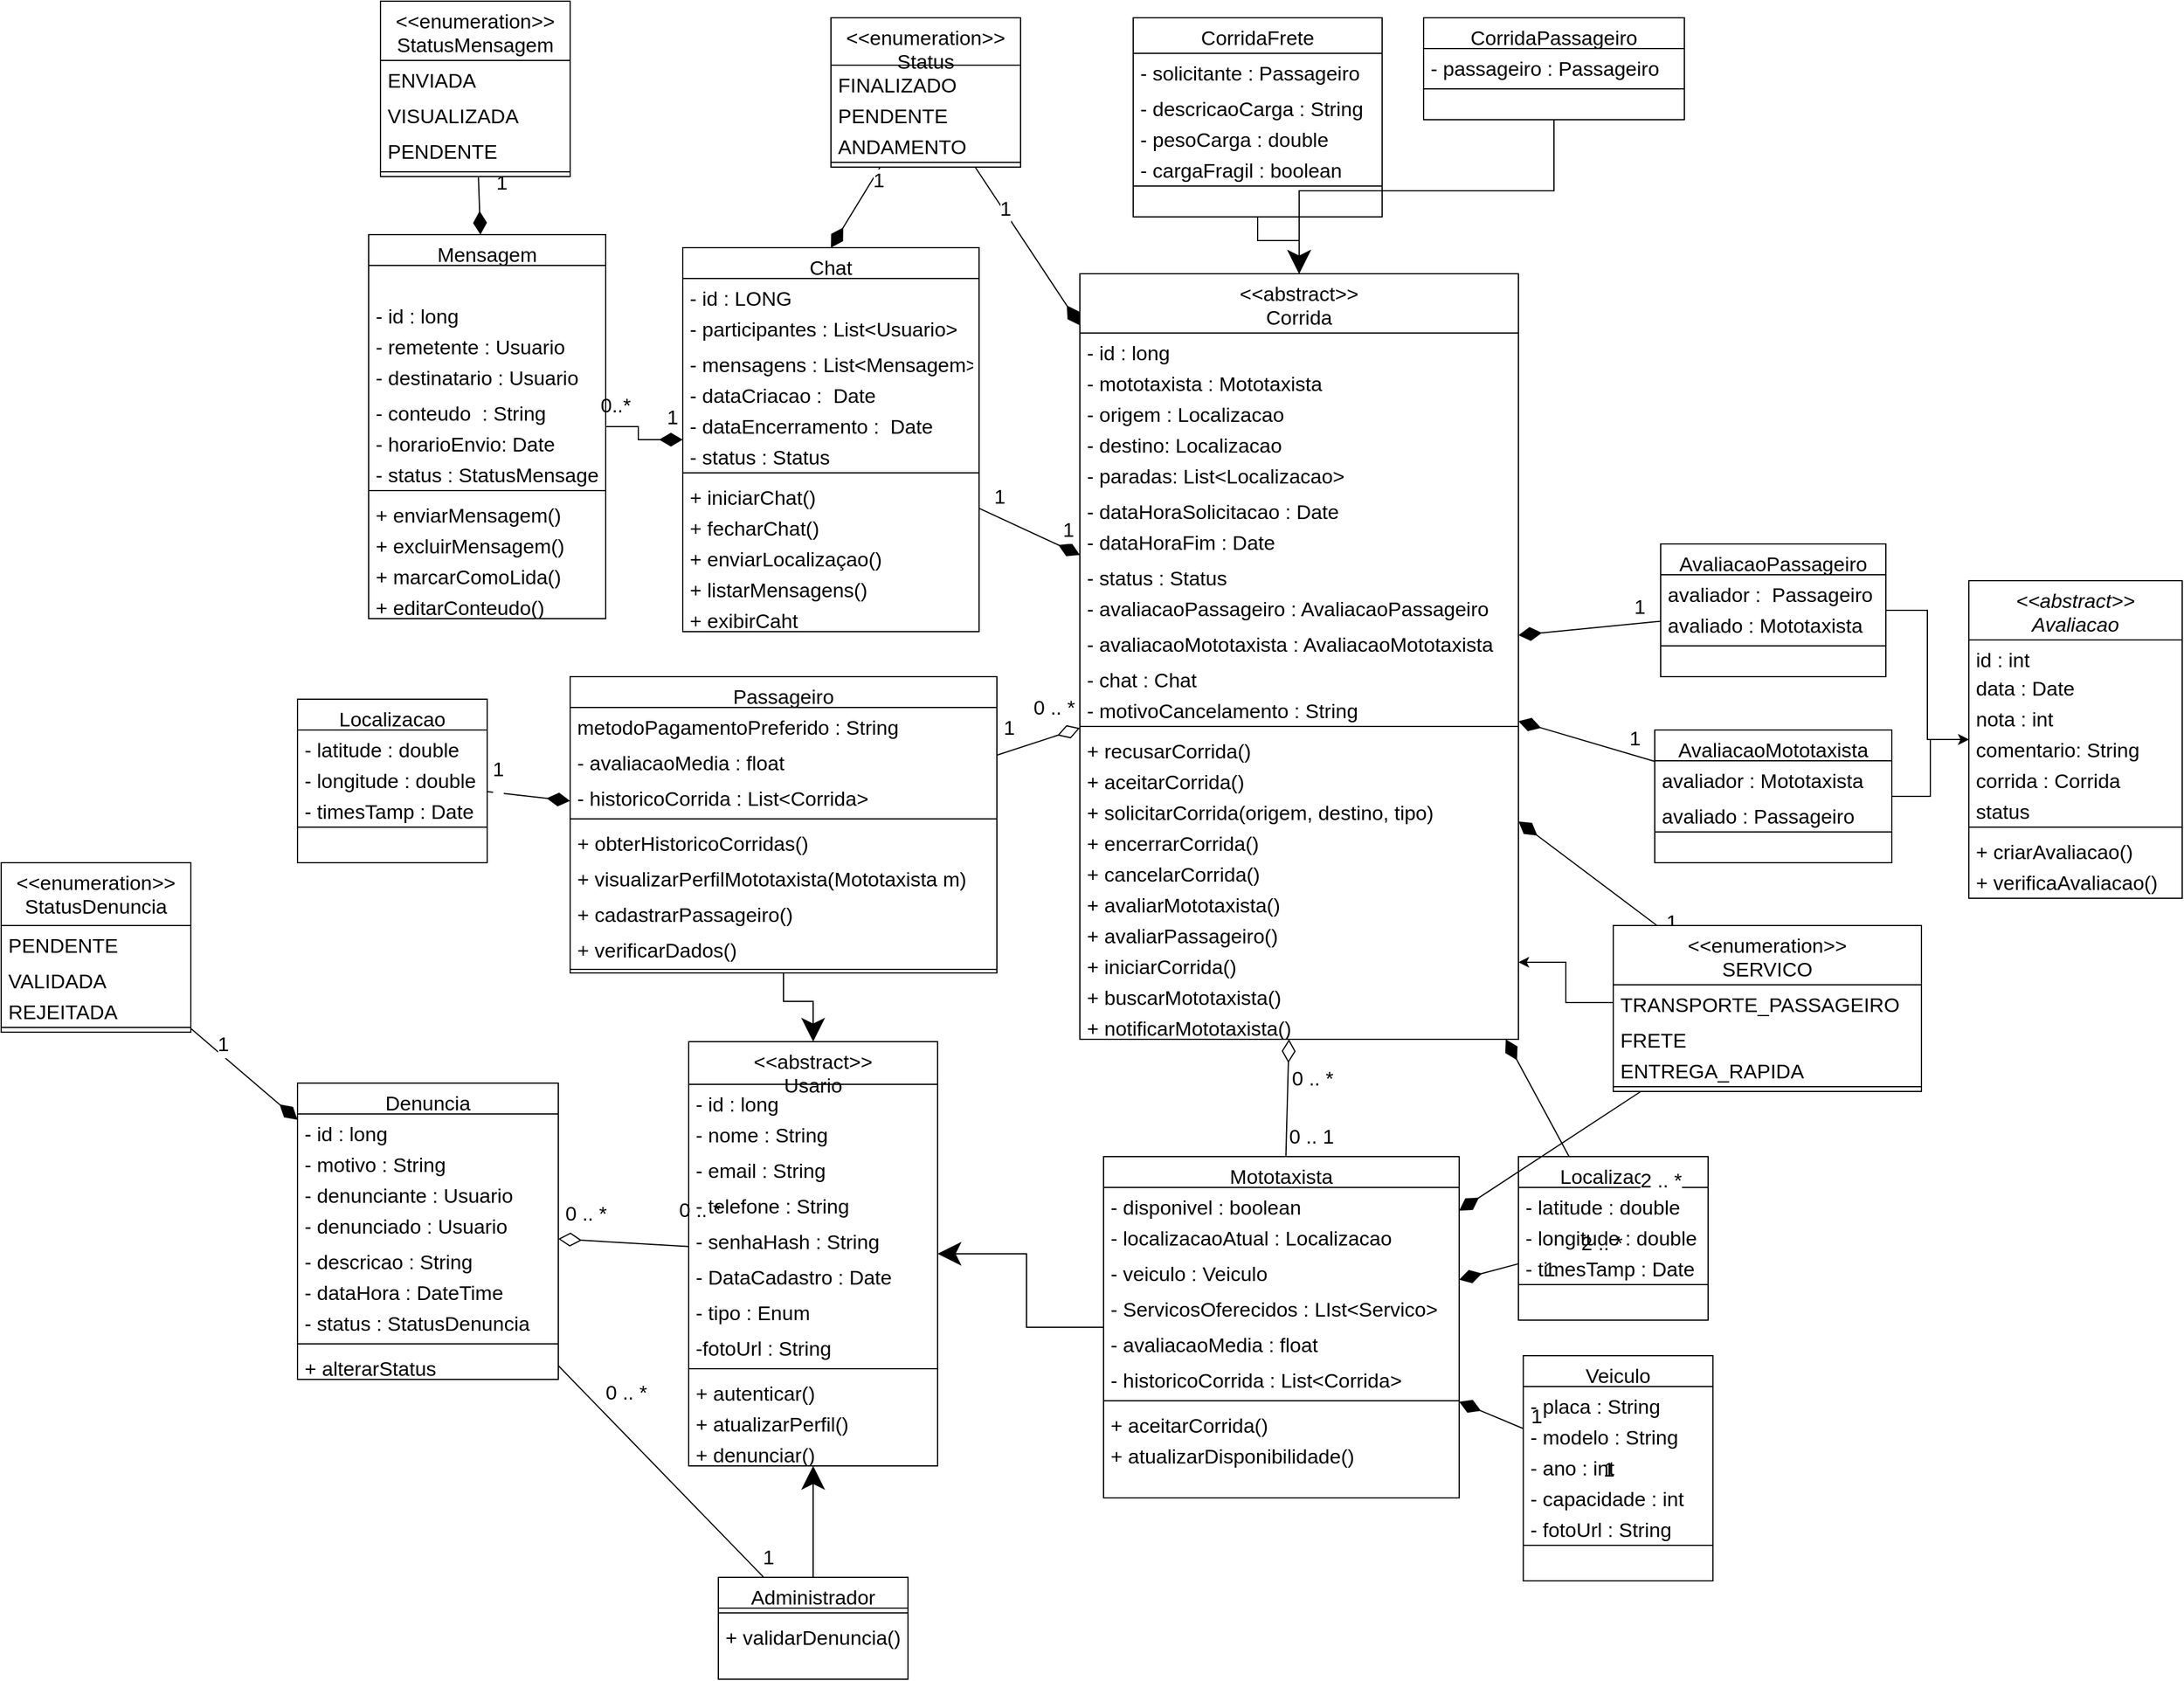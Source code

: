 <mxfile version="26.2.12">
  <diagram id="C5RBs43oDa-KdzZeNtuy" name="Page-1">
    <mxGraphModel dx="2255" dy="1912" grid="1" gridSize="10" guides="1" tooltips="1" connect="1" arrows="1" fold="1" page="1" pageScale="1" pageWidth="827" pageHeight="1169" math="0" shadow="0">
      <root>
        <mxCell id="WIyWlLk6GJQsqaUBKTNV-0" />
        <mxCell id="WIyWlLk6GJQsqaUBKTNV-1" parent="WIyWlLk6GJQsqaUBKTNV-0" />
        <mxCell id="eyYolYSICh2a9ES7v6vp-72" style="rounded=0;orthogonalLoop=1;jettySize=auto;html=1;endArrow=diamondThin;endFill=1;endSize=17;fontSize=17;" parent="WIyWlLk6GJQsqaUBKTNV-1" source="eyYolYSICh2a9ES7v6vp-46" target="zkfFHV4jXpPFQw0GAbJ--0" edge="1">
          <mxGeometry relative="1" as="geometry" />
        </mxCell>
        <mxCell id="tFsuxvvVSS5gCeRt54mZ-177" value="1" style="edgeLabel;html=1;align=center;verticalAlign=middle;resizable=0;points=[];fontSize=17;" parent="eyYolYSICh2a9ES7v6vp-72" vertex="1" connectable="0">
          <mxGeometry x="-0.833" y="3" relative="1" as="geometry">
            <mxPoint x="8" y="-10" as="offset" />
          </mxGeometry>
        </mxCell>
        <mxCell id="tFsuxvvVSS5gCeRt54mZ-178" value="1" style="edgeLabel;html=1;align=center;verticalAlign=middle;resizable=0;points=[];fontSize=17;" parent="eyYolYSICh2a9ES7v6vp-72" vertex="1" connectable="0">
          <mxGeometry x="0.576" y="1" relative="1" as="geometry">
            <mxPoint x="7" y="-11" as="offset" />
          </mxGeometry>
        </mxCell>
        <mxCell id="zkfFHV4jXpPFQw0GAbJ--0" value="&lt;&lt;abstract&gt;&gt;&#xa;Corrida" style="swimlane;fontStyle=0;align=center;verticalAlign=top;childLayout=stackLayout;horizontal=1;startSize=50;horizontalStack=0;resizeParent=1;resizeLast=0;collapsible=1;marginBottom=0;rounded=0;shadow=0;strokeWidth=1;fontSize=17;" parent="WIyWlLk6GJQsqaUBKTNV-1" vertex="1">
          <mxGeometry x="470" y="-140" width="370" height="646" as="geometry">
            <mxRectangle x="220" y="120" width="160" height="26" as="alternateBounds" />
          </mxGeometry>
        </mxCell>
        <mxCell id="zkfFHV4jXpPFQw0GAbJ--1" value="- id : long" style="text;align=left;verticalAlign=top;spacingLeft=4;spacingRight=4;overflow=hidden;rotatable=0;points=[[0,0.5],[1,0.5]];portConstraint=eastwest;fontSize=17;" parent="zkfFHV4jXpPFQw0GAbJ--0" vertex="1">
          <mxGeometry y="50" width="370" height="26" as="geometry" />
        </mxCell>
        <mxCell id="zkfFHV4jXpPFQw0GAbJ--3" value="- mototaxista : Mototaxista" style="text;align=left;verticalAlign=top;spacingLeft=4;spacingRight=4;overflow=hidden;rotatable=0;points=[[0,0.5],[1,0.5]];portConstraint=eastwest;rounded=0;shadow=0;html=0;fontSize=17;" parent="zkfFHV4jXpPFQw0GAbJ--0" vertex="1">
          <mxGeometry y="76" width="370" height="26" as="geometry" />
        </mxCell>
        <mxCell id="eyYolYSICh2a9ES7v6vp-1" value="- origem : Localizacao" style="text;align=left;verticalAlign=top;spacingLeft=4;spacingRight=4;overflow=hidden;rotatable=0;points=[[0,0.5],[1,0.5]];portConstraint=eastwest;rounded=0;shadow=0;html=0;fontSize=17;" parent="zkfFHV4jXpPFQw0GAbJ--0" vertex="1">
          <mxGeometry y="102" width="370" height="26" as="geometry" />
        </mxCell>
        <mxCell id="eyYolYSICh2a9ES7v6vp-2" value="- destino: Localizacao" style="text;align=left;verticalAlign=top;spacingLeft=4;spacingRight=4;overflow=hidden;rotatable=0;points=[[0,0.5],[1,0.5]];portConstraint=eastwest;rounded=0;shadow=0;html=0;fontSize=17;" parent="zkfFHV4jXpPFQw0GAbJ--0" vertex="1">
          <mxGeometry y="128" width="370" height="26" as="geometry" />
        </mxCell>
        <mxCell id="eyYolYSICh2a9ES7v6vp-3" value="- paradas: List&lt;Localizacao&gt;" style="text;align=left;verticalAlign=top;spacingLeft=4;spacingRight=4;overflow=hidden;rotatable=0;points=[[0,0.5],[1,0.5]];portConstraint=eastwest;rounded=0;shadow=0;html=0;fontSize=17;" parent="zkfFHV4jXpPFQw0GAbJ--0" vertex="1">
          <mxGeometry y="154" width="370" height="30" as="geometry" />
        </mxCell>
        <mxCell id="eyYolYSICh2a9ES7v6vp-4" value="- dataHoraSolicitacao : Date" style="text;align=left;verticalAlign=top;spacingLeft=4;spacingRight=4;overflow=hidden;rotatable=0;points=[[0,0.5],[1,0.5]];portConstraint=eastwest;rounded=0;shadow=0;html=0;fontSize=17;" parent="zkfFHV4jXpPFQw0GAbJ--0" vertex="1">
          <mxGeometry y="184" width="370" height="26" as="geometry" />
        </mxCell>
        <mxCell id="eyYolYSICh2a9ES7v6vp-5" value="- dataHoraFim : Date" style="text;align=left;verticalAlign=top;spacingLeft=4;spacingRight=4;overflow=hidden;rotatable=0;points=[[0,0.5],[1,0.5]];portConstraint=eastwest;rounded=0;shadow=0;html=0;fontSize=17;" parent="zkfFHV4jXpPFQw0GAbJ--0" vertex="1">
          <mxGeometry y="210" width="370" height="30" as="geometry" />
        </mxCell>
        <mxCell id="eyYolYSICh2a9ES7v6vp-7" value="- status : Status" style="text;align=left;verticalAlign=top;spacingLeft=4;spacingRight=4;overflow=hidden;rotatable=0;points=[[0,0.5],[1,0.5]];portConstraint=eastwest;rounded=0;shadow=0;html=0;fontSize=17;" parent="zkfFHV4jXpPFQw0GAbJ--0" vertex="1">
          <mxGeometry y="240" width="370" height="26" as="geometry" />
        </mxCell>
        <mxCell id="eyYolYSICh2a9ES7v6vp-9" value="- avaliacaoPassageiro : AvaliacaoPassageiro" style="text;align=left;verticalAlign=top;spacingLeft=4;spacingRight=4;overflow=hidden;rotatable=0;points=[[0,0.5],[1,0.5]];portConstraint=eastwest;rounded=0;shadow=0;html=0;fontSize=17;" parent="zkfFHV4jXpPFQw0GAbJ--0" vertex="1">
          <mxGeometry y="266" width="370" height="30" as="geometry" />
        </mxCell>
        <mxCell id="eyYolYSICh2a9ES7v6vp-8" value="- avaliacaoMototaxista : AvaliacaoMototaxista&#xa;" style="text;align=left;verticalAlign=top;spacingLeft=4;spacingRight=4;overflow=hidden;rotatable=0;points=[[0,0.5],[1,0.5]];portConstraint=eastwest;rounded=0;shadow=0;html=0;fontSize=17;" parent="zkfFHV4jXpPFQw0GAbJ--0" vertex="1">
          <mxGeometry y="296" width="370" height="30" as="geometry" />
        </mxCell>
        <mxCell id="eyYolYSICh2a9ES7v6vp-10" value="- chat : Chat" style="text;align=left;verticalAlign=top;spacingLeft=4;spacingRight=4;overflow=hidden;rotatable=0;points=[[0,0.5],[1,0.5]];portConstraint=eastwest;rounded=0;shadow=0;html=0;fontSize=17;" parent="zkfFHV4jXpPFQw0GAbJ--0" vertex="1">
          <mxGeometry y="326" width="370" height="26" as="geometry" />
        </mxCell>
        <mxCell id="BU5GBU3qar-nTeNzIhJs-2" value="- motivoCancelamento : String" style="text;align=left;verticalAlign=top;spacingLeft=4;spacingRight=4;overflow=hidden;rotatable=0;points=[[0,0.5],[1,0.5]];portConstraint=eastwest;rounded=0;shadow=0;html=0;fontSize=17;" parent="zkfFHV4jXpPFQw0GAbJ--0" vertex="1">
          <mxGeometry y="352" width="370" height="26" as="geometry" />
        </mxCell>
        <mxCell id="zkfFHV4jXpPFQw0GAbJ--4" value="" style="line;html=1;strokeWidth=1;align=left;verticalAlign=middle;spacingTop=-1;spacingLeft=3;spacingRight=3;rotatable=0;labelPosition=right;points=[];portConstraint=eastwest;fontSize=17;" parent="zkfFHV4jXpPFQw0GAbJ--0" vertex="1">
          <mxGeometry y="378" width="370" height="8" as="geometry" />
        </mxCell>
        <mxCell id="zkfFHV4jXpPFQw0GAbJ--5" value="+ recusarCorrida()" style="text;align=left;verticalAlign=top;spacingLeft=4;spacingRight=4;overflow=hidden;rotatable=0;points=[[0,0.5],[1,0.5]];portConstraint=eastwest;fontSize=17;" parent="zkfFHV4jXpPFQw0GAbJ--0" vertex="1">
          <mxGeometry y="386" width="370" height="26" as="geometry" />
        </mxCell>
        <mxCell id="eyYolYSICh2a9ES7v6vp-57" value="+ aceitarCorrida()" style="text;align=left;verticalAlign=top;spacingLeft=4;spacingRight=4;overflow=hidden;rotatable=0;points=[[0,0.5],[1,0.5]];portConstraint=eastwest;fontSize=17;" parent="zkfFHV4jXpPFQw0GAbJ--0" vertex="1">
          <mxGeometry y="412" width="370" height="26" as="geometry" />
        </mxCell>
        <mxCell id="I86YvfGgXd9G2V8UG-uf-0" value="+ solicitarCorrida(origem, destino, tipo)" style="text;align=left;verticalAlign=top;spacingLeft=4;spacingRight=4;overflow=hidden;rotatable=0;points=[[0,0.5],[1,0.5]];portConstraint=eastwest;fontSize=17;" parent="zkfFHV4jXpPFQw0GAbJ--0" vertex="1">
          <mxGeometry y="438" width="370" height="26" as="geometry" />
        </mxCell>
        <mxCell id="I86YvfGgXd9G2V8UG-uf-15" value="+ encerrarCorrida()" style="text;align=left;verticalAlign=top;spacingLeft=4;spacingRight=4;overflow=hidden;rotatable=0;points=[[0,0.5],[1,0.5]];portConstraint=eastwest;fontSize=17;" parent="zkfFHV4jXpPFQw0GAbJ--0" vertex="1">
          <mxGeometry y="464" width="370" height="26" as="geometry" />
        </mxCell>
        <mxCell id="I86YvfGgXd9G2V8UG-uf-20" value="+ cancelarCorrida()&#xa;&#xa;" style="text;align=left;verticalAlign=top;spacingLeft=4;spacingRight=4;overflow=hidden;rotatable=0;points=[[0,0.5],[1,0.5]];portConstraint=eastwest;fontSize=17;" parent="zkfFHV4jXpPFQw0GAbJ--0" vertex="1">
          <mxGeometry y="490" width="370" height="26" as="geometry" />
        </mxCell>
        <mxCell id="I86YvfGgXd9G2V8UG-uf-25" value="+ avaliarMototaxista()" style="text;align=left;verticalAlign=top;spacingLeft=4;spacingRight=4;overflow=hidden;rotatable=0;points=[[0,0.5],[1,0.5]];portConstraint=eastwest;fontSize=17;" parent="zkfFHV4jXpPFQw0GAbJ--0" vertex="1">
          <mxGeometry y="516" width="370" height="26" as="geometry" />
        </mxCell>
        <mxCell id="I86YvfGgXd9G2V8UG-uf-26" value="+ avaliarPassageiro()" style="text;align=left;verticalAlign=top;spacingLeft=4;spacingRight=4;overflow=hidden;rotatable=0;points=[[0,0.5],[1,0.5]];portConstraint=eastwest;fontSize=17;" parent="zkfFHV4jXpPFQw0GAbJ--0" vertex="1">
          <mxGeometry y="542" width="370" height="26" as="geometry" />
        </mxCell>
        <mxCell id="BU5GBU3qar-nTeNzIhJs-0" value="+ iniciarCorrida()" style="text;align=left;verticalAlign=top;spacingLeft=4;spacingRight=4;overflow=hidden;rotatable=0;points=[[0,0.5],[1,0.5]];portConstraint=eastwest;fontSize=17;" parent="zkfFHV4jXpPFQw0GAbJ--0" vertex="1">
          <mxGeometry y="568" width="370" height="26" as="geometry" />
        </mxCell>
        <mxCell id="SlO-6U7VMx7CLSL-qMpd-1" value="+ buscarMototaxista()" style="text;align=left;verticalAlign=top;spacingLeft=4;spacingRight=4;overflow=hidden;rotatable=0;points=[[0,0.5],[1,0.5]];portConstraint=eastwest;fontSize=17;" vertex="1" parent="zkfFHV4jXpPFQw0GAbJ--0">
          <mxGeometry y="594" width="370" height="26" as="geometry" />
        </mxCell>
        <mxCell id="SlO-6U7VMx7CLSL-qMpd-2" value="+ notificarMototaxista()" style="text;align=left;verticalAlign=top;spacingLeft=4;spacingRight=4;overflow=hidden;rotatable=0;points=[[0,0.5],[1,0.5]];portConstraint=eastwest;fontSize=17;" vertex="1" parent="zkfFHV4jXpPFQw0GAbJ--0">
          <mxGeometry y="620" width="370" height="26" as="geometry" />
        </mxCell>
        <mxCell id="tFsuxvvVSS5gCeRt54mZ-151" style="edgeStyle=orthogonalEdgeStyle;rounded=0;orthogonalLoop=1;jettySize=auto;html=1;endSize=17;fontSize=17;" parent="WIyWlLk6GJQsqaUBKTNV-1" source="eyYolYSICh2a9ES7v6vp-11" target="zkfFHV4jXpPFQw0GAbJ--0" edge="1">
          <mxGeometry relative="1" as="geometry" />
        </mxCell>
        <mxCell id="eyYolYSICh2a9ES7v6vp-11" value="CorridaPassageiro" style="swimlane;fontStyle=0;align=center;verticalAlign=top;childLayout=stackLayout;horizontal=1;startSize=26;horizontalStack=0;resizeParent=1;resizeLast=0;collapsible=1;marginBottom=0;rounded=0;shadow=0;strokeWidth=1;fontSize=17;" parent="WIyWlLk6GJQsqaUBKTNV-1" vertex="1">
          <mxGeometry x="760" y="-356" width="220" height="86" as="geometry">
            <mxRectangle x="220" y="120" width="160" height="26" as="alternateBounds" />
          </mxGeometry>
        </mxCell>
        <mxCell id="eyYolYSICh2a9ES7v6vp-12" value="- passageiro : Passageiro" style="text;align=left;verticalAlign=top;spacingLeft=4;spacingRight=4;overflow=hidden;rotatable=0;points=[[0,0.5],[1,0.5]];portConstraint=eastwest;fontSize=17;" parent="eyYolYSICh2a9ES7v6vp-11" vertex="1">
          <mxGeometry y="26" width="220" height="30" as="geometry" />
        </mxCell>
        <mxCell id="eyYolYSICh2a9ES7v6vp-23" value="" style="line;html=1;strokeWidth=1;align=left;verticalAlign=middle;spacingTop=-1;spacingLeft=3;spacingRight=3;rotatable=0;labelPosition=right;points=[];portConstraint=eastwest;fontSize=17;" parent="eyYolYSICh2a9ES7v6vp-11" vertex="1">
          <mxGeometry y="56" width="220" height="8" as="geometry" />
        </mxCell>
        <mxCell id="tFsuxvvVSS5gCeRt54mZ-152" style="edgeStyle=orthogonalEdgeStyle;rounded=0;orthogonalLoop=1;jettySize=auto;html=1;endSize=17;fontSize=17;" parent="WIyWlLk6GJQsqaUBKTNV-1" source="eyYolYSICh2a9ES7v6vp-25" target="zkfFHV4jXpPFQw0GAbJ--0" edge="1">
          <mxGeometry relative="1" as="geometry" />
        </mxCell>
        <mxCell id="eyYolYSICh2a9ES7v6vp-25" value="CorridaFrete" style="swimlane;fontStyle=0;align=center;verticalAlign=top;childLayout=stackLayout;horizontal=1;startSize=30;horizontalStack=0;resizeParent=1;resizeLast=0;collapsible=1;marginBottom=0;rounded=0;shadow=0;strokeWidth=1;fontSize=17;" parent="WIyWlLk6GJQsqaUBKTNV-1" vertex="1">
          <mxGeometry x="515" y="-356" width="210" height="168" as="geometry">
            <mxRectangle x="220" y="120" width="160" height="26" as="alternateBounds" />
          </mxGeometry>
        </mxCell>
        <mxCell id="eyYolYSICh2a9ES7v6vp-26" value="- solicitante : Passageiro" style="text;align=left;verticalAlign=top;spacingLeft=4;spacingRight=4;overflow=hidden;rotatable=0;points=[[0,0.5],[1,0.5]];portConstraint=eastwest;fontSize=17;" parent="eyYolYSICh2a9ES7v6vp-25" vertex="1">
          <mxGeometry y="30" width="210" height="30" as="geometry" />
        </mxCell>
        <mxCell id="eyYolYSICh2a9ES7v6vp-29" value="- descricaoCarga : String" style="text;align=left;verticalAlign=top;spacingLeft=4;spacingRight=4;overflow=hidden;rotatable=0;points=[[0,0.5],[1,0.5]];portConstraint=eastwest;fontSize=17;" parent="eyYolYSICh2a9ES7v6vp-25" vertex="1">
          <mxGeometry y="60" width="210" height="26" as="geometry" />
        </mxCell>
        <mxCell id="eyYolYSICh2a9ES7v6vp-30" value="- pesoCarga : double" style="text;align=left;verticalAlign=top;spacingLeft=4;spacingRight=4;overflow=hidden;rotatable=0;points=[[0,0.5],[1,0.5]];portConstraint=eastwest;fontSize=17;" parent="eyYolYSICh2a9ES7v6vp-25" vertex="1">
          <mxGeometry y="86" width="210" height="26" as="geometry" />
        </mxCell>
        <mxCell id="eyYolYSICh2a9ES7v6vp-31" value="- cargaFragil : boolean" style="text;align=left;verticalAlign=top;spacingLeft=4;spacingRight=4;overflow=hidden;rotatable=0;points=[[0,0.5],[1,0.5]];portConstraint=eastwest;fontSize=17;" parent="eyYolYSICh2a9ES7v6vp-25" vertex="1">
          <mxGeometry y="112" width="210" height="26" as="geometry" />
        </mxCell>
        <mxCell id="eyYolYSICh2a9ES7v6vp-27" value="" style="line;html=1;strokeWidth=1;align=left;verticalAlign=middle;spacingTop=-1;spacingLeft=3;spacingRight=3;rotatable=0;labelPosition=right;points=[];portConstraint=eastwest;fontSize=17;" parent="eyYolYSICh2a9ES7v6vp-25" vertex="1">
          <mxGeometry y="138" width="210" height="8" as="geometry" />
        </mxCell>
        <mxCell id="eyYolYSICh2a9ES7v6vp-70" style="edgeStyle=orthogonalEdgeStyle;rounded=0;orthogonalLoop=1;jettySize=auto;html=1;endArrow=diamondThin;endFill=1;targetPerimeterSpacing=0;jumpSize=6;endSize=17;fontSize=17;" parent="WIyWlLk6GJQsqaUBKTNV-1" source="eyYolYSICh2a9ES7v6vp-60" target="eyYolYSICh2a9ES7v6vp-46" edge="1">
          <mxGeometry relative="1" as="geometry">
            <mxPoint x="80" y="140" as="targetPoint" />
          </mxGeometry>
        </mxCell>
        <mxCell id="eyYolYSICh2a9ES7v6vp-74" value="0..*" style="edgeLabel;html=1;align=center;verticalAlign=middle;resizable=0;points=[];fontSize=17;" parent="eyYolYSICh2a9ES7v6vp-70" vertex="1" connectable="0">
          <mxGeometry x="-0.793" relative="1" as="geometry">
            <mxPoint y="-17" as="offset" />
          </mxGeometry>
        </mxCell>
        <mxCell id="eyYolYSICh2a9ES7v6vp-75" value="1" style="edgeLabel;html=1;align=center;verticalAlign=middle;resizable=0;points=[];fontSize=17;" parent="eyYolYSICh2a9ES7v6vp-70" vertex="1" connectable="0">
          <mxGeometry x="0.585" relative="1" as="geometry">
            <mxPoint x="7" y="-18" as="offset" />
          </mxGeometry>
        </mxCell>
        <mxCell id="eyYolYSICh2a9ES7v6vp-46" value="Chat" style="swimlane;fontStyle=0;align=center;verticalAlign=top;childLayout=stackLayout;horizontal=1;startSize=26;horizontalStack=0;resizeParent=1;resizeLast=0;collapsible=1;marginBottom=0;rounded=0;shadow=0;strokeWidth=1;fontSize=17;" parent="WIyWlLk6GJQsqaUBKTNV-1" vertex="1">
          <mxGeometry x="135" y="-162" width="250" height="324" as="geometry">
            <mxRectangle x="220" y="120" width="160" height="26" as="alternateBounds" />
          </mxGeometry>
        </mxCell>
        <mxCell id="eyYolYSICh2a9ES7v6vp-47" value="- id : LONG" style="text;align=left;verticalAlign=top;spacingLeft=4;spacingRight=4;overflow=hidden;rotatable=0;points=[[0,0.5],[1,0.5]];portConstraint=eastwest;fontSize=17;" parent="eyYolYSICh2a9ES7v6vp-46" vertex="1">
          <mxGeometry y="26" width="250" height="26" as="geometry" />
        </mxCell>
        <mxCell id="eyYolYSICh2a9ES7v6vp-51" value="- participantes : List&lt;Usuario&gt;" style="text;align=left;verticalAlign=top;spacingLeft=4;spacingRight=4;overflow=hidden;rotatable=0;points=[[0,0.5],[1,0.5]];portConstraint=eastwest;fontSize=17;" parent="eyYolYSICh2a9ES7v6vp-46" vertex="1">
          <mxGeometry y="52" width="250" height="30" as="geometry" />
        </mxCell>
        <mxCell id="eyYolYSICh2a9ES7v6vp-52" value="- mensagens : List&lt;Mensagem&gt;" style="text;align=left;verticalAlign=top;spacingLeft=4;spacingRight=4;overflow=hidden;rotatable=0;points=[[0,0.5],[1,0.5]];portConstraint=eastwest;fontSize=17;" parent="eyYolYSICh2a9ES7v6vp-46" vertex="1">
          <mxGeometry y="82" width="250" height="26" as="geometry" />
        </mxCell>
        <mxCell id="eyYolYSICh2a9ES7v6vp-53" value="- dataCriacao :  Date" style="text;align=left;verticalAlign=top;spacingLeft=4;spacingRight=4;overflow=hidden;rotatable=0;points=[[0,0.5],[1,0.5]];portConstraint=eastwest;fontSize=17;" parent="eyYolYSICh2a9ES7v6vp-46" vertex="1">
          <mxGeometry y="108" width="250" height="26" as="geometry" />
        </mxCell>
        <mxCell id="eyYolYSICh2a9ES7v6vp-54" value="- dataEncerramento :  Date" style="text;align=left;verticalAlign=top;spacingLeft=4;spacingRight=4;overflow=hidden;rotatable=0;points=[[0,0.5],[1,0.5]];portConstraint=eastwest;fontSize=17;" parent="eyYolYSICh2a9ES7v6vp-46" vertex="1">
          <mxGeometry y="134" width="250" height="26" as="geometry" />
        </mxCell>
        <mxCell id="eyYolYSICh2a9ES7v6vp-55" value="- status : Status" style="text;align=left;verticalAlign=top;spacingLeft=4;spacingRight=4;overflow=hidden;rotatable=0;points=[[0,0.5],[1,0.5]];portConstraint=eastwest;fontSize=17;" parent="eyYolYSICh2a9ES7v6vp-46" vertex="1">
          <mxGeometry y="160" width="250" height="26" as="geometry" />
        </mxCell>
        <mxCell id="eyYolYSICh2a9ES7v6vp-48" value="" style="line;html=1;strokeWidth=1;align=left;verticalAlign=middle;spacingTop=-1;spacingLeft=3;spacingRight=3;rotatable=0;labelPosition=right;points=[];portConstraint=eastwest;fontSize=17;" parent="eyYolYSICh2a9ES7v6vp-46" vertex="1">
          <mxGeometry y="186" width="250" height="8" as="geometry" />
        </mxCell>
        <mxCell id="eyYolYSICh2a9ES7v6vp-50" value="+ iniciarChat()" style="text;align=left;verticalAlign=top;spacingLeft=4;spacingRight=4;overflow=hidden;rotatable=0;points=[[0,0.5],[1,0.5]];portConstraint=eastwest;fontSize=17;" parent="eyYolYSICh2a9ES7v6vp-46" vertex="1">
          <mxGeometry y="194" width="250" height="26" as="geometry" />
        </mxCell>
        <mxCell id="tFsuxvvVSS5gCeRt54mZ-181" value="+ fecharChat()" style="text;align=left;verticalAlign=top;spacingLeft=4;spacingRight=4;overflow=hidden;rotatable=0;points=[[0,0.5],[1,0.5]];portConstraint=eastwest;fontSize=17;" parent="eyYolYSICh2a9ES7v6vp-46" vertex="1">
          <mxGeometry y="220" width="250" height="26" as="geometry" />
        </mxCell>
        <mxCell id="I86YvfGgXd9G2V8UG-uf-1" value="+ enviarLocalizaçao()" style="text;align=left;verticalAlign=top;spacingLeft=4;spacingRight=4;overflow=hidden;rotatable=0;points=[[0,0.5],[1,0.5]];portConstraint=eastwest;fontSize=17;" parent="eyYolYSICh2a9ES7v6vp-46" vertex="1">
          <mxGeometry y="246" width="250" height="26" as="geometry" />
        </mxCell>
        <mxCell id="I86YvfGgXd9G2V8UG-uf-16" value="+ listarMensagens()" style="text;align=left;verticalAlign=top;spacingLeft=4;spacingRight=4;overflow=hidden;rotatable=0;points=[[0,0.5],[1,0.5]];portConstraint=eastwest;fontSize=17;" parent="eyYolYSICh2a9ES7v6vp-46" vertex="1">
          <mxGeometry y="272" width="250" height="26" as="geometry" />
        </mxCell>
        <mxCell id="SlO-6U7VMx7CLSL-qMpd-3" value="+ exibirCaht" style="text;align=left;verticalAlign=top;spacingLeft=4;spacingRight=4;overflow=hidden;rotatable=0;points=[[0,0.5],[1,0.5]];portConstraint=eastwest;fontSize=17;" vertex="1" parent="eyYolYSICh2a9ES7v6vp-46">
          <mxGeometry y="298" width="250" height="26" as="geometry" />
        </mxCell>
        <mxCell id="eyYolYSICh2a9ES7v6vp-60" value="Mensagem" style="swimlane;fontStyle=0;align=center;verticalAlign=top;childLayout=stackLayout;horizontal=1;startSize=26;horizontalStack=0;resizeParent=1;resizeLast=0;collapsible=1;marginBottom=0;rounded=0;shadow=0;strokeWidth=1;fontSize=17;" parent="WIyWlLk6GJQsqaUBKTNV-1" vertex="1">
          <mxGeometry x="-130" y="-173" width="200" height="324" as="geometry">
            <mxRectangle x="220" y="120" width="160" height="26" as="alternateBounds" />
          </mxGeometry>
        </mxCell>
        <mxCell id="I86YvfGgXd9G2V8UG-uf-22" style="text;align=left;verticalAlign=top;spacingLeft=4;spacingRight=4;overflow=hidden;rotatable=0;points=[[0,0.5],[1,0.5]];portConstraint=eastwest;fontSize=17;" parent="eyYolYSICh2a9ES7v6vp-60" vertex="1">
          <mxGeometry y="26" width="200" height="26" as="geometry" />
        </mxCell>
        <mxCell id="eyYolYSICh2a9ES7v6vp-61" value="- id : long" style="text;align=left;verticalAlign=top;spacingLeft=4;spacingRight=4;overflow=hidden;rotatable=0;points=[[0,0.5],[1,0.5]];portConstraint=eastwest;fontSize=17;" parent="eyYolYSICh2a9ES7v6vp-60" vertex="1">
          <mxGeometry y="52" width="200" height="26" as="geometry" />
        </mxCell>
        <mxCell id="eyYolYSICh2a9ES7v6vp-64" value="- remetente : Usuario" style="text;align=left;verticalAlign=top;spacingLeft=4;spacingRight=4;overflow=hidden;rotatable=0;points=[[0,0.5],[1,0.5]];portConstraint=eastwest;fontSize=17;" parent="eyYolYSICh2a9ES7v6vp-60" vertex="1">
          <mxGeometry y="78" width="200" height="26" as="geometry" />
        </mxCell>
        <mxCell id="eyYolYSICh2a9ES7v6vp-65" value="- destinatario : Usuario" style="text;align=left;verticalAlign=top;spacingLeft=4;spacingRight=4;overflow=hidden;rotatable=0;points=[[0,0.5],[1,0.5]];portConstraint=eastwest;fontSize=17;" parent="eyYolYSICh2a9ES7v6vp-60" vertex="1">
          <mxGeometry y="104" width="200" height="30" as="geometry" />
        </mxCell>
        <mxCell id="eyYolYSICh2a9ES7v6vp-66" value="- conteudo  : String" style="text;align=left;verticalAlign=top;spacingLeft=4;spacingRight=4;overflow=hidden;rotatable=0;points=[[0,0.5],[1,0.5]];portConstraint=eastwest;fontSize=17;" parent="eyYolYSICh2a9ES7v6vp-60" vertex="1">
          <mxGeometry y="134" width="200" height="26" as="geometry" />
        </mxCell>
        <mxCell id="eyYolYSICh2a9ES7v6vp-67" value="- horarioEnvio: Date" style="text;align=left;verticalAlign=top;spacingLeft=4;spacingRight=4;overflow=hidden;rotatable=0;points=[[0,0.5],[1,0.5]];portConstraint=eastwest;fontSize=17;" parent="eyYolYSICh2a9ES7v6vp-60" vertex="1">
          <mxGeometry y="160" width="200" height="26" as="geometry" />
        </mxCell>
        <mxCell id="eyYolYSICh2a9ES7v6vp-68" value="- status : StatusMensagem" style="text;align=left;verticalAlign=top;spacingLeft=4;spacingRight=4;overflow=hidden;rotatable=0;points=[[0,0.5],[1,0.5]];portConstraint=eastwest;fontSize=17;" parent="eyYolYSICh2a9ES7v6vp-60" vertex="1">
          <mxGeometry y="186" width="200" height="26" as="geometry" />
        </mxCell>
        <mxCell id="eyYolYSICh2a9ES7v6vp-62" value="" style="line;html=1;strokeWidth=1;align=left;verticalAlign=middle;spacingTop=-1;spacingLeft=3;spacingRight=3;rotatable=0;labelPosition=right;points=[];portConstraint=eastwest;fontSize=17;" parent="eyYolYSICh2a9ES7v6vp-60" vertex="1">
          <mxGeometry y="212" width="200" height="8" as="geometry" />
        </mxCell>
        <mxCell id="eyYolYSICh2a9ES7v6vp-63" value="+ enviarMensagem()" style="text;align=left;verticalAlign=top;spacingLeft=4;spacingRight=4;overflow=hidden;rotatable=0;points=[[0,0.5],[1,0.5]];portConstraint=eastwest;fontSize=17;" parent="eyYolYSICh2a9ES7v6vp-60" vertex="1">
          <mxGeometry y="220" width="200" height="26" as="geometry" />
        </mxCell>
        <mxCell id="tFsuxvvVSS5gCeRt54mZ-180" value="+ excluirMensagem()" style="text;align=left;verticalAlign=top;spacingLeft=4;spacingRight=4;overflow=hidden;rotatable=0;points=[[0,0.5],[1,0.5]];portConstraint=eastwest;fontSize=17;" parent="eyYolYSICh2a9ES7v6vp-60" vertex="1">
          <mxGeometry y="246" width="200" height="26" as="geometry" />
        </mxCell>
        <mxCell id="I86YvfGgXd9G2V8UG-uf-21" value="+ marcarComoLida()" style="text;align=left;verticalAlign=top;spacingLeft=4;spacingRight=4;overflow=hidden;rotatable=0;points=[[0,0.5],[1,0.5]];portConstraint=eastwest;fontSize=17;" parent="eyYolYSICh2a9ES7v6vp-60" vertex="1">
          <mxGeometry y="272" width="200" height="26" as="geometry" />
        </mxCell>
        <mxCell id="I86YvfGgXd9G2V8UG-uf-23" value="+ editarConteudo()" style="text;align=left;verticalAlign=top;spacingLeft=4;spacingRight=4;overflow=hidden;rotatable=0;points=[[0,0.5],[1,0.5]];portConstraint=eastwest;fontSize=17;" parent="eyYolYSICh2a9ES7v6vp-60" vertex="1">
          <mxGeometry y="298" width="200" height="26" as="geometry" />
        </mxCell>
        <mxCell id="tFsuxvvVSS5gCeRt54mZ-0" value="&lt;&lt;abstract&gt;&gt;&#xa;Avaliacao" style="swimlane;fontStyle=2;align=center;verticalAlign=top;childLayout=stackLayout;horizontal=1;startSize=50;horizontalStack=0;resizeParent=1;resizeLast=0;collapsible=1;marginBottom=0;rounded=0;shadow=0;strokeWidth=1;fontSize=17;" parent="WIyWlLk6GJQsqaUBKTNV-1" vertex="1">
          <mxGeometry x="1220" y="119" width="180" height="268" as="geometry">
            <mxRectangle x="220" y="120" width="160" height="26" as="alternateBounds" />
          </mxGeometry>
        </mxCell>
        <mxCell id="tFsuxvvVSS5gCeRt54mZ-1" value="id : int" style="text;align=left;verticalAlign=top;spacingLeft=4;spacingRight=4;overflow=hidden;rotatable=0;points=[[0,0.5],[1,0.5]];portConstraint=eastwest;fontSize=17;" parent="tFsuxvvVSS5gCeRt54mZ-0" vertex="1">
          <mxGeometry y="50" width="180" height="24" as="geometry" />
        </mxCell>
        <mxCell id="tFsuxvvVSS5gCeRt54mZ-2" value="data : Date" style="text;align=left;verticalAlign=top;spacingLeft=4;spacingRight=4;overflow=hidden;rotatable=0;points=[[0,0.5],[1,0.5]];portConstraint=eastwest;fontSize=17;" parent="tFsuxvvVSS5gCeRt54mZ-0" vertex="1">
          <mxGeometry y="74" width="180" height="26" as="geometry" />
        </mxCell>
        <mxCell id="tFsuxvvVSS5gCeRt54mZ-3" value="nota : int " style="text;align=left;verticalAlign=top;spacingLeft=4;spacingRight=4;overflow=hidden;rotatable=0;points=[[0,0.5],[1,0.5]];portConstraint=eastwest;fontSize=17;" parent="tFsuxvvVSS5gCeRt54mZ-0" vertex="1">
          <mxGeometry y="100" width="180" height="26" as="geometry" />
        </mxCell>
        <mxCell id="tFsuxvvVSS5gCeRt54mZ-4" value="comentario: String" style="text;align=left;verticalAlign=top;spacingLeft=4;spacingRight=4;overflow=hidden;rotatable=0;points=[[0,0.5],[1,0.5]];portConstraint=eastwest;fontSize=17;" parent="tFsuxvvVSS5gCeRt54mZ-0" vertex="1">
          <mxGeometry y="126" width="180" height="26" as="geometry" />
        </mxCell>
        <mxCell id="tFsuxvvVSS5gCeRt54mZ-5" value="corrida : Corrida" style="text;align=left;verticalAlign=top;spacingLeft=4;spacingRight=4;overflow=hidden;rotatable=0;points=[[0,0.5],[1,0.5]];portConstraint=eastwest;fontSize=17;" parent="tFsuxvvVSS5gCeRt54mZ-0" vertex="1">
          <mxGeometry y="152" width="180" height="26" as="geometry" />
        </mxCell>
        <mxCell id="tFsuxvvVSS5gCeRt54mZ-6" value="status" style="text;align=left;verticalAlign=top;spacingLeft=4;spacingRight=4;overflow=hidden;rotatable=0;points=[[0,0.5],[1,0.5]];portConstraint=eastwest;fontSize=17;" parent="tFsuxvvVSS5gCeRt54mZ-0" vertex="1">
          <mxGeometry y="178" width="180" height="26" as="geometry" />
        </mxCell>
        <mxCell id="tFsuxvvVSS5gCeRt54mZ-7" value="" style="line;html=1;strokeWidth=1;align=left;verticalAlign=middle;spacingTop=-1;spacingLeft=3;spacingRight=3;rotatable=0;labelPosition=right;points=[];portConstraint=eastwest;fontSize=17;" parent="tFsuxvvVSS5gCeRt54mZ-0" vertex="1">
          <mxGeometry y="204" width="180" height="8" as="geometry" />
        </mxCell>
        <mxCell id="tFsuxvvVSS5gCeRt54mZ-8" value="+ criarAvaliacao()" style="text;align=left;verticalAlign=top;spacingLeft=4;spacingRight=4;overflow=hidden;rotatable=0;points=[[0,0.5],[1,0.5]];portConstraint=eastwest;fontSize=17;" parent="tFsuxvvVSS5gCeRt54mZ-0" vertex="1">
          <mxGeometry y="212" width="180" height="26" as="geometry" />
        </mxCell>
        <mxCell id="SlO-6U7VMx7CLSL-qMpd-0" value="+ verificaAvaliacao()" style="text;align=left;verticalAlign=top;spacingLeft=4;spacingRight=4;overflow=hidden;rotatable=0;points=[[0,0.5],[1,0.5]];portConstraint=eastwest;fontSize=17;" vertex="1" parent="tFsuxvvVSS5gCeRt54mZ-0">
          <mxGeometry y="238" width="180" height="30" as="geometry" />
        </mxCell>
        <mxCell id="tFsuxvvVSS5gCeRt54mZ-26" style="edgeStyle=orthogonalEdgeStyle;rounded=0;orthogonalLoop=1;jettySize=auto;html=1;fontSize=17;" parent="WIyWlLk6GJQsqaUBKTNV-1" source="tFsuxvvVSS5gCeRt54mZ-9" target="tFsuxvvVSS5gCeRt54mZ-0" edge="1">
          <mxGeometry relative="1" as="geometry" />
        </mxCell>
        <mxCell id="tFsuxvvVSS5gCeRt54mZ-9" value="AvaliacaoMototaxista" style="swimlane;fontStyle=0;align=center;verticalAlign=top;childLayout=stackLayout;horizontal=1;startSize=26;horizontalStack=0;resizeParent=1;resizeLast=0;collapsible=1;marginBottom=0;rounded=0;shadow=0;strokeWidth=1;fontSize=17;" parent="WIyWlLk6GJQsqaUBKTNV-1" vertex="1">
          <mxGeometry x="955" y="245" width="200" height="112" as="geometry">
            <mxRectangle x="220" y="120" width="160" height="26" as="alternateBounds" />
          </mxGeometry>
        </mxCell>
        <mxCell id="tFsuxvvVSS5gCeRt54mZ-10" value="avaliador : Mototaxista" style="text;align=left;verticalAlign=top;spacingLeft=4;spacingRight=4;overflow=hidden;rotatable=0;points=[[0,0.5],[1,0.5]];portConstraint=eastwest;fontSize=17;" parent="tFsuxvvVSS5gCeRt54mZ-9" vertex="1">
          <mxGeometry y="26" width="200" height="30" as="geometry" />
        </mxCell>
        <mxCell id="tFsuxvvVSS5gCeRt54mZ-17" value="avaliado : Passageiro" style="text;align=left;verticalAlign=top;spacingLeft=4;spacingRight=4;overflow=hidden;rotatable=0;points=[[0,0.5],[1,0.5]];portConstraint=eastwest;fontSize=17;" parent="tFsuxvvVSS5gCeRt54mZ-9" vertex="1">
          <mxGeometry y="56" width="200" height="26" as="geometry" />
        </mxCell>
        <mxCell id="tFsuxvvVSS5gCeRt54mZ-11" value="" style="line;html=1;strokeWidth=1;align=left;verticalAlign=middle;spacingTop=-1;spacingLeft=3;spacingRight=3;rotatable=0;labelPosition=right;points=[];portConstraint=eastwest;fontSize=17;" parent="tFsuxvvVSS5gCeRt54mZ-9" vertex="1">
          <mxGeometry y="82" width="200" height="8" as="geometry" />
        </mxCell>
        <mxCell id="tFsuxvvVSS5gCeRt54mZ-25" style="edgeStyle=orthogonalEdgeStyle;rounded=0;orthogonalLoop=1;jettySize=auto;html=1;fontSize=17;" parent="WIyWlLk6GJQsqaUBKTNV-1" source="tFsuxvvVSS5gCeRt54mZ-18" target="tFsuxvvVSS5gCeRt54mZ-0" edge="1">
          <mxGeometry relative="1" as="geometry" />
        </mxCell>
        <mxCell id="tFsuxvvVSS5gCeRt54mZ-28" style="rounded=0;orthogonalLoop=1;jettySize=auto;html=1;endArrow=diamondThin;endFill=1;endSize=17;fontSize=17;" parent="WIyWlLk6GJQsqaUBKTNV-1" source="tFsuxvvVSS5gCeRt54mZ-18" target="zkfFHV4jXpPFQw0GAbJ--0" edge="1">
          <mxGeometry relative="1" as="geometry" />
        </mxCell>
        <mxCell id="tFsuxvvVSS5gCeRt54mZ-175" value="1" style="edgeLabel;html=1;align=center;verticalAlign=middle;resizable=0;points=[];fontSize=17;" parent="tFsuxvvVSS5gCeRt54mZ-28" vertex="1" connectable="0">
          <mxGeometry x="-0.664" y="-2" relative="1" as="geometry">
            <mxPoint x="2" y="-12" as="offset" />
          </mxGeometry>
        </mxCell>
        <mxCell id="tFsuxvvVSS5gCeRt54mZ-18" value="AvaliacaoPassageiro" style="swimlane;fontStyle=0;align=center;verticalAlign=top;childLayout=stackLayout;horizontal=1;startSize=26;horizontalStack=0;resizeParent=1;resizeLast=0;collapsible=1;marginBottom=0;rounded=0;shadow=0;strokeWidth=1;fontSize=17;" parent="WIyWlLk6GJQsqaUBKTNV-1" vertex="1">
          <mxGeometry x="960" y="88" width="190" height="112" as="geometry">
            <mxRectangle x="220" y="120" width="160" height="26" as="alternateBounds" />
          </mxGeometry>
        </mxCell>
        <mxCell id="tFsuxvvVSS5gCeRt54mZ-19" value="avaliador :  Passageiro" style="text;align=left;verticalAlign=top;spacingLeft=4;spacingRight=4;overflow=hidden;rotatable=0;points=[[0,0.5],[1,0.5]];portConstraint=eastwest;fontSize=17;" parent="tFsuxvvVSS5gCeRt54mZ-18" vertex="1">
          <mxGeometry y="26" width="190" height="26" as="geometry" />
        </mxCell>
        <mxCell id="tFsuxvvVSS5gCeRt54mZ-20" value="avaliado : Mototaxista" style="text;align=left;verticalAlign=top;spacingLeft=4;spacingRight=4;overflow=hidden;rotatable=0;points=[[0,0.5],[1,0.5]];portConstraint=eastwest;fontSize=17;" parent="tFsuxvvVSS5gCeRt54mZ-18" vertex="1">
          <mxGeometry y="52" width="190" height="30" as="geometry" />
        </mxCell>
        <mxCell id="tFsuxvvVSS5gCeRt54mZ-21" value="" style="line;html=1;strokeWidth=1;align=left;verticalAlign=middle;spacingTop=-1;spacingLeft=3;spacingRight=3;rotatable=0;labelPosition=right;points=[];portConstraint=eastwest;fontSize=17;" parent="tFsuxvvVSS5gCeRt54mZ-18" vertex="1">
          <mxGeometry y="82" width="190" height="8" as="geometry" />
        </mxCell>
        <mxCell id="tFsuxvvVSS5gCeRt54mZ-29" style="rounded=0;orthogonalLoop=1;jettySize=auto;html=1;endArrow=diamondThin;endFill=1;endSize=17;fontSize=17;" parent="WIyWlLk6GJQsqaUBKTNV-1" source="tFsuxvvVSS5gCeRt54mZ-9" target="zkfFHV4jXpPFQw0GAbJ--0" edge="1">
          <mxGeometry relative="1" as="geometry" />
        </mxCell>
        <mxCell id="tFsuxvvVSS5gCeRt54mZ-176" value="1" style="edgeLabel;html=1;align=center;verticalAlign=middle;resizable=0;points=[];fontSize=17;" parent="tFsuxvvVSS5gCeRt54mZ-29" vertex="1" connectable="0">
          <mxGeometry x="-0.653" y="2" relative="1" as="geometry">
            <mxPoint x="3" y="-15" as="offset" />
          </mxGeometry>
        </mxCell>
        <mxCell id="tFsuxvvVSS5gCeRt54mZ-147" style="edgeStyle=orthogonalEdgeStyle;rounded=0;orthogonalLoop=1;jettySize=auto;html=1;endSize=17;fontSize=17;" parent="WIyWlLk6GJQsqaUBKTNV-1" source="tFsuxvvVSS5gCeRt54mZ-30" target="tFsuxvvVSS5gCeRt54mZ-51" edge="1">
          <mxGeometry relative="1" as="geometry" />
        </mxCell>
        <mxCell id="tFsuxvvVSS5gCeRt54mZ-155" style="rounded=0;orthogonalLoop=1;jettySize=auto;html=1;endArrow=diamondThin;startFill=0;endFill=0;endSize=17;fontSize=17;" parent="WIyWlLk6GJQsqaUBKTNV-1" source="tFsuxvvVSS5gCeRt54mZ-30" target="zkfFHV4jXpPFQw0GAbJ--0" edge="1">
          <mxGeometry relative="1" as="geometry" />
        </mxCell>
        <mxCell id="tFsuxvvVSS5gCeRt54mZ-165" value="0 .. *" style="edgeLabel;html=1;align=center;verticalAlign=middle;resizable=0;points=[];fontSize=17;" parent="tFsuxvvVSS5gCeRt54mZ-155" vertex="1" connectable="0">
          <mxGeometry x="0.326" y="-2" relative="1" as="geometry">
            <mxPoint x="18" as="offset" />
          </mxGeometry>
        </mxCell>
        <mxCell id="tFsuxvvVSS5gCeRt54mZ-166" value="0 .. 1" style="edgeLabel;html=1;align=center;verticalAlign=middle;resizable=0;points=[];fontSize=17;" parent="tFsuxvvVSS5gCeRt54mZ-155" vertex="1" connectable="0">
          <mxGeometry x="-0.675" y="-1" relative="1" as="geometry">
            <mxPoint x="20" as="offset" />
          </mxGeometry>
        </mxCell>
        <mxCell id="tFsuxvvVSS5gCeRt54mZ-30" value="Mototaxista" style="swimlane;fontStyle=0;align=center;verticalAlign=top;childLayout=stackLayout;horizontal=1;startSize=26;horizontalStack=0;resizeParent=1;resizeLast=0;collapsible=1;marginBottom=0;rounded=0;shadow=0;strokeWidth=1;fontSize=17;" parent="WIyWlLk6GJQsqaUBKTNV-1" vertex="1">
          <mxGeometry x="490" y="605" width="300" height="288" as="geometry">
            <mxRectangle x="220" y="120" width="160" height="26" as="alternateBounds" />
          </mxGeometry>
        </mxCell>
        <mxCell id="tFsuxvvVSS5gCeRt54mZ-31" value="- disponivel : boolean " style="text;align=left;verticalAlign=top;spacingLeft=4;spacingRight=4;overflow=hidden;rotatable=0;points=[[0,0.5],[1,0.5]];portConstraint=eastwest;fontSize=17;" parent="tFsuxvvVSS5gCeRt54mZ-30" vertex="1">
          <mxGeometry y="26" width="300" height="26" as="geometry" />
        </mxCell>
        <mxCell id="tFsuxvvVSS5gCeRt54mZ-32" value="- localizacaoAtual : Localizacao" style="text;align=left;verticalAlign=top;spacingLeft=4;spacingRight=4;overflow=hidden;rotatable=0;points=[[0,0.5],[1,0.5]];portConstraint=eastwest;fontSize=17;" parent="tFsuxvvVSS5gCeRt54mZ-30" vertex="1">
          <mxGeometry y="52" width="300" height="30" as="geometry" />
        </mxCell>
        <mxCell id="tFsuxvvVSS5gCeRt54mZ-35" value="- veiculo : Veiculo " style="text;align=left;verticalAlign=top;spacingLeft=4;spacingRight=4;overflow=hidden;rotatable=0;points=[[0,0.5],[1,0.5]];portConstraint=eastwest;fontSize=17;" parent="tFsuxvvVSS5gCeRt54mZ-30" vertex="1">
          <mxGeometry y="82" width="300" height="30" as="geometry" />
        </mxCell>
        <mxCell id="tFsuxvvVSS5gCeRt54mZ-36" value="- ServicosOferecidos : LIst&lt;Servico&gt;" style="text;align=left;verticalAlign=top;spacingLeft=4;spacingRight=4;overflow=hidden;rotatable=0;points=[[0,0.5],[1,0.5]];portConstraint=eastwest;fontSize=17;" parent="tFsuxvvVSS5gCeRt54mZ-30" vertex="1">
          <mxGeometry y="112" width="300" height="30" as="geometry" />
        </mxCell>
        <mxCell id="tFsuxvvVSS5gCeRt54mZ-89" value="- avaliacaoMedia : float" style="text;align=left;verticalAlign=top;spacingLeft=4;spacingRight=4;overflow=hidden;rotatable=0;points=[[0,0.5],[1,0.5]];portConstraint=eastwest;fontSize=17;" parent="tFsuxvvVSS5gCeRt54mZ-30" vertex="1">
          <mxGeometry y="142" width="300" height="30" as="geometry" />
        </mxCell>
        <mxCell id="tFsuxvvVSS5gCeRt54mZ-91" value="- historicoCorrida : List&lt;Corrida&gt;" style="text;align=left;verticalAlign=top;spacingLeft=4;spacingRight=4;overflow=hidden;rotatable=0;points=[[0,0.5],[1,0.5]];portConstraint=eastwest;fontSize=17;" parent="tFsuxvvVSS5gCeRt54mZ-30" vertex="1">
          <mxGeometry y="172" width="300" height="30" as="geometry" />
        </mxCell>
        <mxCell id="tFsuxvvVSS5gCeRt54mZ-33" value="" style="line;html=1;strokeWidth=1;align=left;verticalAlign=middle;spacingTop=-1;spacingLeft=3;spacingRight=3;rotatable=0;labelPosition=right;points=[];portConstraint=eastwest;fontSize=17;" parent="tFsuxvvVSS5gCeRt54mZ-30" vertex="1">
          <mxGeometry y="202" width="300" height="8" as="geometry" />
        </mxCell>
        <mxCell id="tFsuxvvVSS5gCeRt54mZ-34" value="+ aceitarCorrida()" style="text;align=left;verticalAlign=top;spacingLeft=4;spacingRight=4;overflow=hidden;rotatable=0;points=[[0,0.5],[1,0.5]];portConstraint=eastwest;fontSize=17;" parent="tFsuxvvVSS5gCeRt54mZ-30" vertex="1">
          <mxGeometry y="210" width="300" height="26" as="geometry" />
        </mxCell>
        <mxCell id="tFsuxvvVSS5gCeRt54mZ-39" value="+ atualizarDisponibilidade()" style="text;align=left;verticalAlign=top;spacingLeft=4;spacingRight=4;overflow=hidden;rotatable=0;points=[[0,0.5],[1,0.5]];portConstraint=eastwest;fontSize=17;" parent="tFsuxvvVSS5gCeRt54mZ-30" vertex="1">
          <mxGeometry y="236" width="300" height="26" as="geometry" />
        </mxCell>
        <mxCell id="tFsuxvvVSS5gCeRt54mZ-48" style="rounded=0;orthogonalLoop=1;jettySize=auto;html=1;endArrow=diamondThin;endFill=1;endSize=17;fontSize=17;" parent="WIyWlLk6GJQsqaUBKTNV-1" source="tFsuxvvVSS5gCeRt54mZ-40" target="tFsuxvvVSS5gCeRt54mZ-30" edge="1">
          <mxGeometry relative="1" as="geometry" />
        </mxCell>
        <mxCell id="tFsuxvvVSS5gCeRt54mZ-49" value="1" style="edgeLabel;html=1;align=center;verticalAlign=middle;resizable=0;points=[];fontSize=17;" parent="tFsuxvvVSS5gCeRt54mZ-48" vertex="1" connectable="0">
          <mxGeometry x="-0.82" y="1" relative="1" as="geometry">
            <mxPoint x="16" y="-9" as="offset" />
          </mxGeometry>
        </mxCell>
        <mxCell id="tFsuxvvVSS5gCeRt54mZ-50" value="1" style="edgeLabel;html=1;align=center;verticalAlign=middle;resizable=0;points=[];fontSize=17;" parent="tFsuxvvVSS5gCeRt54mZ-48" vertex="1" connectable="0">
          <mxGeometry x="0.706" y="1" relative="1" as="geometry">
            <mxPoint x="118" y="54" as="offset" />
          </mxGeometry>
        </mxCell>
        <mxCell id="tFsuxvvVSS5gCeRt54mZ-40" value="Veiculo" style="swimlane;fontStyle=0;align=center;verticalAlign=top;childLayout=stackLayout;horizontal=1;startSize=26;horizontalStack=0;resizeParent=1;resizeLast=0;collapsible=1;marginBottom=0;rounded=0;shadow=0;strokeWidth=1;fontSize=17;" parent="WIyWlLk6GJQsqaUBKTNV-1" vertex="1">
          <mxGeometry x="844.11" y="773" width="160" height="190" as="geometry">
            <mxRectangle x="220" y="120" width="160" height="26" as="alternateBounds" />
          </mxGeometry>
        </mxCell>
        <mxCell id="tFsuxvvVSS5gCeRt54mZ-41" value="- placa : String" style="text;align=left;verticalAlign=top;spacingLeft=4;spacingRight=4;overflow=hidden;rotatable=0;points=[[0,0.5],[1,0.5]];portConstraint=eastwest;fontSize=17;" parent="tFsuxvvVSS5gCeRt54mZ-40" vertex="1">
          <mxGeometry y="26" width="160" height="26" as="geometry" />
        </mxCell>
        <mxCell id="tFsuxvvVSS5gCeRt54mZ-42" value="- modelo : String" style="text;align=left;verticalAlign=top;spacingLeft=4;spacingRight=4;overflow=hidden;rotatable=0;points=[[0,0.5],[1,0.5]];portConstraint=eastwest;fontSize=17;" parent="tFsuxvvVSS5gCeRt54mZ-40" vertex="1">
          <mxGeometry y="52" width="160" height="26" as="geometry" />
        </mxCell>
        <mxCell id="tFsuxvvVSS5gCeRt54mZ-43" value="- ano : int" style="text;align=left;verticalAlign=top;spacingLeft=4;spacingRight=4;overflow=hidden;rotatable=0;points=[[0,0.5],[1,0.5]];portConstraint=eastwest;fontSize=17;" parent="tFsuxvvVSS5gCeRt54mZ-40" vertex="1">
          <mxGeometry y="78" width="160" height="26" as="geometry" />
        </mxCell>
        <mxCell id="tFsuxvvVSS5gCeRt54mZ-44" value="- capacidade : int " style="text;align=left;verticalAlign=top;spacingLeft=4;spacingRight=4;overflow=hidden;rotatable=0;points=[[0,0.5],[1,0.5]];portConstraint=eastwest;fontSize=17;" parent="tFsuxvvVSS5gCeRt54mZ-40" vertex="1">
          <mxGeometry y="104" width="160" height="26" as="geometry" />
        </mxCell>
        <mxCell id="tFsuxvvVSS5gCeRt54mZ-47" value="- fotoUrl : String" style="text;align=left;verticalAlign=top;spacingLeft=4;spacingRight=4;overflow=hidden;rotatable=0;points=[[0,0.5],[1,0.5]];portConstraint=eastwest;fontSize=17;" parent="tFsuxvvVSS5gCeRt54mZ-40" vertex="1">
          <mxGeometry y="130" width="160" height="26" as="geometry" />
        </mxCell>
        <mxCell id="tFsuxvvVSS5gCeRt54mZ-45" value="" style="line;html=1;strokeWidth=1;align=left;verticalAlign=middle;spacingTop=-1;spacingLeft=3;spacingRight=3;rotatable=0;labelPosition=right;points=[];portConstraint=eastwest;fontSize=17;" parent="tFsuxvvVSS5gCeRt54mZ-40" vertex="1">
          <mxGeometry y="156" width="160" height="8" as="geometry" />
        </mxCell>
        <mxCell id="tFsuxvvVSS5gCeRt54mZ-143" style="rounded=0;orthogonalLoop=1;jettySize=auto;html=1;endArrow=diamondThin;startFill=0;endFill=0;endSize=17;fontSize=17;" parent="WIyWlLk6GJQsqaUBKTNV-1" source="tFsuxvvVSS5gCeRt54mZ-51" target="tFsuxvvVSS5gCeRt54mZ-103" edge="1">
          <mxGeometry relative="1" as="geometry" />
        </mxCell>
        <mxCell id="tFsuxvvVSS5gCeRt54mZ-160" value="0 .. *" style="edgeLabel;html=1;align=center;verticalAlign=middle;resizable=0;points=[];fontSize=17;" parent="tFsuxvvVSS5gCeRt54mZ-143" vertex="1" connectable="0">
          <mxGeometry x="0.639" y="-4" relative="1" as="geometry">
            <mxPoint x="99" y="-21" as="offset" />
          </mxGeometry>
        </mxCell>
        <mxCell id="tFsuxvvVSS5gCeRt54mZ-164" value="0 .. *" style="edgeLabel;html=1;align=center;verticalAlign=middle;resizable=0;points=[];fontSize=17;" parent="tFsuxvvVSS5gCeRt54mZ-143" vertex="1" connectable="0">
          <mxGeometry x="0.577" y="4" relative="1" as="geometry">
            <mxPoint y="-26" as="offset" />
          </mxGeometry>
        </mxCell>
        <mxCell id="tFsuxvvVSS5gCeRt54mZ-51" value="&lt;&lt;abstract&gt;&gt;&#xa;Usario" style="swimlane;fontStyle=0;align=center;verticalAlign=top;childLayout=stackLayout;horizontal=1;startSize=36;horizontalStack=0;resizeParent=1;resizeLast=0;collapsible=1;marginBottom=0;rounded=0;shadow=0;strokeWidth=1;fontSize=17;" parent="WIyWlLk6GJQsqaUBKTNV-1" vertex="1">
          <mxGeometry x="140" y="508" width="210" height="358" as="geometry">
            <mxRectangle x="220" y="120" width="160" height="26" as="alternateBounds" />
          </mxGeometry>
        </mxCell>
        <mxCell id="tFsuxvvVSS5gCeRt54mZ-52" value="- id : long " style="text;align=left;verticalAlign=top;spacingLeft=4;spacingRight=4;overflow=hidden;rotatable=0;points=[[0,0.5],[1,0.5]];portConstraint=eastwest;fontSize=17;" parent="tFsuxvvVSS5gCeRt54mZ-51" vertex="1">
          <mxGeometry y="36" width="210" height="26" as="geometry" />
        </mxCell>
        <mxCell id="tFsuxvvVSS5gCeRt54mZ-53" value="- nome : String" style="text;align=left;verticalAlign=top;spacingLeft=4;spacingRight=4;overflow=hidden;rotatable=0;points=[[0,0.5],[1,0.5]];portConstraint=eastwest;fontSize=17;" parent="tFsuxvvVSS5gCeRt54mZ-51" vertex="1">
          <mxGeometry y="62" width="210" height="30" as="geometry" />
        </mxCell>
        <mxCell id="tFsuxvvVSS5gCeRt54mZ-54" value="- email : String " style="text;align=left;verticalAlign=top;spacingLeft=4;spacingRight=4;overflow=hidden;rotatable=0;points=[[0,0.5],[1,0.5]];portConstraint=eastwest;fontSize=17;" parent="tFsuxvvVSS5gCeRt54mZ-51" vertex="1">
          <mxGeometry y="92" width="210" height="30" as="geometry" />
        </mxCell>
        <mxCell id="tFsuxvvVSS5gCeRt54mZ-55" value="- telefone : String" style="text;align=left;verticalAlign=top;spacingLeft=4;spacingRight=4;overflow=hidden;rotatable=0;points=[[0,0.5],[1,0.5]];portConstraint=eastwest;fontSize=17;" parent="tFsuxvvVSS5gCeRt54mZ-51" vertex="1">
          <mxGeometry y="122" width="210" height="30" as="geometry" />
        </mxCell>
        <mxCell id="tFsuxvvVSS5gCeRt54mZ-56" value="- senhaHash : String" style="text;align=left;verticalAlign=top;spacingLeft=4;spacingRight=4;overflow=hidden;rotatable=0;points=[[0,0.5],[1,0.5]];portConstraint=eastwest;fontSize=17;" parent="tFsuxvvVSS5gCeRt54mZ-51" vertex="1">
          <mxGeometry y="152" width="210" height="30" as="geometry" />
        </mxCell>
        <mxCell id="tFsuxvvVSS5gCeRt54mZ-57" value="- DataCadastro : Date" style="text;align=left;verticalAlign=top;spacingLeft=4;spacingRight=4;overflow=hidden;rotatable=0;points=[[0,0.5],[1,0.5]];portConstraint=eastwest;fontSize=17;" parent="tFsuxvvVSS5gCeRt54mZ-51" vertex="1">
          <mxGeometry y="182" width="210" height="30" as="geometry" />
        </mxCell>
        <mxCell id="tFsuxvvVSS5gCeRt54mZ-61" value="- tipo : Enum" style="text;align=left;verticalAlign=top;spacingLeft=4;spacingRight=4;overflow=hidden;rotatable=0;points=[[0,0.5],[1,0.5]];portConstraint=eastwest;fontSize=17;" parent="tFsuxvvVSS5gCeRt54mZ-51" vertex="1">
          <mxGeometry y="212" width="210" height="30" as="geometry" />
        </mxCell>
        <mxCell id="I86YvfGgXd9G2V8UG-uf-14" value="-fotoUrl : String" style="text;align=left;verticalAlign=top;spacingLeft=4;spacingRight=4;overflow=hidden;rotatable=0;points=[[0,0.5],[1,0.5]];portConstraint=eastwest;fontSize=17;" parent="tFsuxvvVSS5gCeRt54mZ-51" vertex="1">
          <mxGeometry y="242" width="210" height="30" as="geometry" />
        </mxCell>
        <mxCell id="tFsuxvvVSS5gCeRt54mZ-58" value="" style="line;html=1;strokeWidth=1;align=left;verticalAlign=middle;spacingTop=-1;spacingLeft=3;spacingRight=3;rotatable=0;labelPosition=right;points=[];portConstraint=eastwest;fontSize=17;" parent="tFsuxvvVSS5gCeRt54mZ-51" vertex="1">
          <mxGeometry y="272" width="210" height="8" as="geometry" />
        </mxCell>
        <mxCell id="tFsuxvvVSS5gCeRt54mZ-59" value="+ autenticar()" style="text;align=left;verticalAlign=top;spacingLeft=4;spacingRight=4;overflow=hidden;rotatable=0;points=[[0,0.5],[1,0.5]];portConstraint=eastwest;fontSize=17;" parent="tFsuxvvVSS5gCeRt54mZ-51" vertex="1">
          <mxGeometry y="280" width="210" height="26" as="geometry" />
        </mxCell>
        <mxCell id="tFsuxvvVSS5gCeRt54mZ-60" value="+ atualizarPerfil()" style="text;align=left;verticalAlign=top;spacingLeft=4;spacingRight=4;overflow=hidden;rotatable=0;points=[[0,0.5],[1,0.5]];portConstraint=eastwest;fontSize=17;" parent="tFsuxvvVSS5gCeRt54mZ-51" vertex="1">
          <mxGeometry y="306" width="210" height="26" as="geometry" />
        </mxCell>
        <mxCell id="tFsuxvvVSS5gCeRt54mZ-142" value="+ denunciar()" style="text;align=left;verticalAlign=top;spacingLeft=4;spacingRight=4;overflow=hidden;rotatable=0;points=[[0,0.5],[1,0.5]];portConstraint=eastwest;fontSize=17;" parent="tFsuxvvVSS5gCeRt54mZ-51" vertex="1">
          <mxGeometry y="332" width="210" height="26" as="geometry" />
        </mxCell>
        <mxCell id="tFsuxvvVSS5gCeRt54mZ-149" style="edgeStyle=orthogonalEdgeStyle;rounded=0;orthogonalLoop=1;jettySize=auto;html=1;endSize=17;fontSize=17;" parent="WIyWlLk6GJQsqaUBKTNV-1" source="tFsuxvvVSS5gCeRt54mZ-63" target="tFsuxvvVSS5gCeRt54mZ-51" edge="1">
          <mxGeometry relative="1" as="geometry" />
        </mxCell>
        <mxCell id="tFsuxvvVSS5gCeRt54mZ-154" style="rounded=0;orthogonalLoop=1;jettySize=auto;html=1;endArrow=diamondThin;startFill=0;endFill=0;endSize=17;fontSize=17;" parent="WIyWlLk6GJQsqaUBKTNV-1" source="tFsuxvvVSS5gCeRt54mZ-63" target="zkfFHV4jXpPFQw0GAbJ--0" edge="1">
          <mxGeometry relative="1" as="geometry" />
        </mxCell>
        <mxCell id="tFsuxvvVSS5gCeRt54mZ-169" value="0 .. *" style="edgeLabel;html=1;align=center;verticalAlign=middle;resizable=0;points=[];fontSize=17;" parent="tFsuxvvVSS5gCeRt54mZ-154" vertex="1" connectable="0">
          <mxGeometry x="0.522" relative="1" as="geometry">
            <mxPoint x="-5" y="-22" as="offset" />
          </mxGeometry>
        </mxCell>
        <mxCell id="tFsuxvvVSS5gCeRt54mZ-170" value="1" style="edgeLabel;html=1;align=center;verticalAlign=middle;resizable=0;points=[];fontSize=17;" parent="tFsuxvvVSS5gCeRt54mZ-154" vertex="1" connectable="0">
          <mxGeometry x="-0.699" y="-1" relative="1" as="geometry">
            <mxPoint x="-1" y="-20" as="offset" />
          </mxGeometry>
        </mxCell>
        <mxCell id="tFsuxvvVSS5gCeRt54mZ-63" value="Passageiro" style="swimlane;fontStyle=0;align=center;verticalAlign=top;childLayout=stackLayout;horizontal=1;startSize=26;horizontalStack=0;resizeParent=1;resizeLast=0;collapsible=1;marginBottom=0;rounded=0;shadow=0;strokeWidth=1;fontSize=17;" parent="WIyWlLk6GJQsqaUBKTNV-1" vertex="1">
          <mxGeometry x="40" y="200" width="360" height="250" as="geometry">
            <mxRectangle x="220" y="120" width="160" height="26" as="alternateBounds" />
          </mxGeometry>
        </mxCell>
        <mxCell id="tFsuxvvVSS5gCeRt54mZ-64" value="metodoPagamentoPreferido : String" style="text;align=left;verticalAlign=top;spacingLeft=4;spacingRight=4;overflow=hidden;rotatable=0;points=[[0,0.5],[1,0.5]];portConstraint=eastwest;fontSize=17;" parent="tFsuxvvVSS5gCeRt54mZ-63" vertex="1">
          <mxGeometry y="26" width="360" height="30" as="geometry" />
        </mxCell>
        <mxCell id="tFsuxvvVSS5gCeRt54mZ-88" value="- avaliacaoMedia : float" style="text;align=left;verticalAlign=top;spacingLeft=4;spacingRight=4;overflow=hidden;rotatable=0;points=[[0,0.5],[1,0.5]];portConstraint=eastwest;fontSize=17;" parent="tFsuxvvVSS5gCeRt54mZ-63" vertex="1">
          <mxGeometry y="56" width="360" height="30" as="geometry" />
        </mxCell>
        <mxCell id="tFsuxvvVSS5gCeRt54mZ-90" value="- historicoCorrida : List&lt;Corrida&gt;" style="text;align=left;verticalAlign=top;spacingLeft=4;spacingRight=4;overflow=hidden;rotatable=0;points=[[0,0.5],[1,0.5]];portConstraint=eastwest;fontSize=17;" parent="tFsuxvvVSS5gCeRt54mZ-63" vertex="1">
          <mxGeometry y="86" width="360" height="30" as="geometry" />
        </mxCell>
        <mxCell id="tFsuxvvVSS5gCeRt54mZ-65" value="" style="line;html=1;strokeWidth=1;align=left;verticalAlign=middle;spacingTop=-1;spacingLeft=3;spacingRight=3;rotatable=0;labelPosition=right;points=[];portConstraint=eastwest;fontSize=17;" parent="tFsuxvvVSS5gCeRt54mZ-63" vertex="1">
          <mxGeometry y="116" width="360" height="8" as="geometry" />
        </mxCell>
        <mxCell id="I86YvfGgXd9G2V8UG-uf-29" value="+ obterHistoricoCorridas()" style="text;align=left;verticalAlign=top;spacingLeft=4;spacingRight=4;overflow=hidden;rotatable=0;points=[[0,0.5],[1,0.5]];portConstraint=eastwest;fontSize=17;" parent="tFsuxvvVSS5gCeRt54mZ-63" vertex="1">
          <mxGeometry y="124" width="360" height="30" as="geometry" />
        </mxCell>
        <mxCell id="I86YvfGgXd9G2V8UG-uf-30" value="+ visualizarPerfilMototaxista(Mototaxista m)" style="text;align=left;verticalAlign=top;spacingLeft=4;spacingRight=4;overflow=hidden;rotatable=0;points=[[0,0.5],[1,0.5]];portConstraint=eastwest;fontSize=17;" parent="tFsuxvvVSS5gCeRt54mZ-63" vertex="1">
          <mxGeometry y="154" width="360" height="30" as="geometry" />
        </mxCell>
        <mxCell id="SlO-6U7VMx7CLSL-qMpd-5" value="+ cadastrarPassageiro()" style="text;align=left;verticalAlign=top;spacingLeft=4;spacingRight=4;overflow=hidden;rotatable=0;points=[[0,0.5],[1,0.5]];portConstraint=eastwest;fontSize=17;" vertex="1" parent="tFsuxvvVSS5gCeRt54mZ-63">
          <mxGeometry y="184" width="360" height="30" as="geometry" />
        </mxCell>
        <mxCell id="SlO-6U7VMx7CLSL-qMpd-6" value="+ verificarDados()" style="text;align=left;verticalAlign=top;spacingLeft=4;spacingRight=4;overflow=hidden;rotatable=0;points=[[0,0.5],[1,0.5]];portConstraint=eastwest;fontSize=17;" vertex="1" parent="tFsuxvvVSS5gCeRt54mZ-63">
          <mxGeometry y="214" width="360" height="30" as="geometry" />
        </mxCell>
        <mxCell id="I86YvfGgXd9G2V8UG-uf-28" style="line;html=1;strokeWidth=1;align=left;verticalAlign=middle;spacingTop=-1;spacingLeft=3;spacingRight=3;rotatable=0;labelPosition=right;points=[];portConstraint=eastwest;fontSize=17;" parent="tFsuxvvVSS5gCeRt54mZ-63" vertex="1">
          <mxGeometry y="244" width="360" height="6" as="geometry" />
        </mxCell>
        <mxCell id="tFsuxvvVSS5gCeRt54mZ-146" style="rounded=0;orthogonalLoop=1;jettySize=auto;html=1;endArrow=diamondThin;endFill=1;endSize=17;fontSize=17;" parent="WIyWlLk6GJQsqaUBKTNV-1" source="tFsuxvvVSS5gCeRt54mZ-72" target="tFsuxvvVSS5gCeRt54mZ-30" edge="1">
          <mxGeometry relative="1" as="geometry" />
        </mxCell>
        <mxCell id="tFsuxvvVSS5gCeRt54mZ-173" value="1" style="edgeLabel;html=1;align=center;verticalAlign=middle;resizable=0;points=[];fontSize=17;" parent="tFsuxvvVSS5gCeRt54mZ-146" vertex="1" connectable="0">
          <mxGeometry x="0.274" y="2" relative="1" as="geometry">
            <mxPoint x="57" y="-5" as="offset" />
          </mxGeometry>
        </mxCell>
        <mxCell id="tFsuxvvVSS5gCeRt54mZ-172" style="rounded=0;orthogonalLoop=1;jettySize=auto;html=1;endArrow=diamondThin;endFill=1;endSize=17;fontSize=17;" parent="WIyWlLk6GJQsqaUBKTNV-1" source="tFsuxvvVSS5gCeRt54mZ-72" target="zkfFHV4jXpPFQw0GAbJ--0" edge="1">
          <mxGeometry relative="1" as="geometry" />
        </mxCell>
        <mxCell id="tFsuxvvVSS5gCeRt54mZ-174" value="&lt;div&gt;2 .. *&lt;/div&gt;" style="edgeLabel;html=1;align=center;verticalAlign=middle;resizable=0;points=[];fontSize=17;" parent="tFsuxvvVSS5gCeRt54mZ-172" vertex="1" connectable="0">
          <mxGeometry x="0.744" relative="1" as="geometry">
            <mxPoint x="74" y="160" as="offset" />
          </mxGeometry>
        </mxCell>
        <mxCell id="tFsuxvvVSS5gCeRt54mZ-72" value="Localizacao" style="swimlane;fontStyle=0;align=center;verticalAlign=top;childLayout=stackLayout;horizontal=1;startSize=26;horizontalStack=0;resizeParent=1;resizeLast=0;collapsible=1;marginBottom=0;rounded=0;shadow=0;strokeWidth=1;fontSize=17;" parent="WIyWlLk6GJQsqaUBKTNV-1" vertex="1">
          <mxGeometry x="840" y="605" width="160" height="138" as="geometry">
            <mxRectangle x="220" y="120" width="160" height="26" as="alternateBounds" />
          </mxGeometry>
        </mxCell>
        <mxCell id="tFsuxvvVSS5gCeRt54mZ-73" value="- latitude : double" style="text;align=left;verticalAlign=top;spacingLeft=4;spacingRight=4;overflow=hidden;rotatable=0;points=[[0,0.5],[1,0.5]];portConstraint=eastwest;fontSize=17;" parent="tFsuxvvVSS5gCeRt54mZ-72" vertex="1">
          <mxGeometry y="26" width="160" height="26" as="geometry" />
        </mxCell>
        <mxCell id="tFsuxvvVSS5gCeRt54mZ-76" value="- longitude : double " style="text;align=left;verticalAlign=top;spacingLeft=4;spacingRight=4;overflow=hidden;rotatable=0;points=[[0,0.5],[1,0.5]];portConstraint=eastwest;fontSize=17;" parent="tFsuxvvVSS5gCeRt54mZ-72" vertex="1">
          <mxGeometry y="52" width="160" height="26" as="geometry" />
        </mxCell>
        <mxCell id="tFsuxvvVSS5gCeRt54mZ-77" value="- timesTamp : Date " style="text;align=left;verticalAlign=top;spacingLeft=4;spacingRight=4;overflow=hidden;rotatable=0;points=[[0,0.5],[1,0.5]];portConstraint=eastwest;fontSize=17;" parent="tFsuxvvVSS5gCeRt54mZ-72" vertex="1">
          <mxGeometry y="78" width="160" height="26" as="geometry" />
        </mxCell>
        <mxCell id="tFsuxvvVSS5gCeRt54mZ-74" value="" style="line;html=1;strokeWidth=1;align=left;verticalAlign=middle;spacingTop=-1;spacingLeft=3;spacingRight=3;rotatable=0;labelPosition=right;points=[];portConstraint=eastwest;fontSize=17;" parent="tFsuxvvVSS5gCeRt54mZ-72" vertex="1">
          <mxGeometry y="104" width="160" height="8" as="geometry" />
        </mxCell>
        <mxCell id="tFsuxvvVSS5gCeRt54mZ-140" style="rounded=0;orthogonalLoop=1;jettySize=auto;html=1;endArrow=none;startFill=0;fontSize=17;" parent="WIyWlLk6GJQsqaUBKTNV-1" source="tFsuxvvVSS5gCeRt54mZ-97" target="tFsuxvvVSS5gCeRt54mZ-103" edge="1">
          <mxGeometry relative="1" as="geometry">
            <mxPoint x="-1.373" y="1000" as="sourcePoint" />
            <mxPoint x="-120" y="890" as="targetPoint" />
          </mxGeometry>
        </mxCell>
        <mxCell id="tFsuxvvVSS5gCeRt54mZ-167" value="0 .. *" style="edgeLabel;html=1;align=center;verticalAlign=middle;resizable=0;points=[];fontSize=17;" parent="tFsuxvvVSS5gCeRt54mZ-140" vertex="1" connectable="0">
          <mxGeometry x="0.036" y="1" relative="1" as="geometry">
            <mxPoint x="-26" y="-63" as="offset" />
          </mxGeometry>
        </mxCell>
        <mxCell id="tFsuxvvVSS5gCeRt54mZ-168" value="1" style="edgeLabel;html=1;align=center;verticalAlign=middle;resizable=0;points=[];fontSize=17;" parent="tFsuxvvVSS5gCeRt54mZ-140" vertex="1" connectable="0">
          <mxGeometry x="-0.833" y="-1" relative="1" as="geometry">
            <mxPoint x="17" as="offset" />
          </mxGeometry>
        </mxCell>
        <mxCell id="tFsuxvvVSS5gCeRt54mZ-148" style="edgeStyle=orthogonalEdgeStyle;rounded=0;orthogonalLoop=1;jettySize=auto;html=1;endSize=17;fontSize=17;" parent="WIyWlLk6GJQsqaUBKTNV-1" source="tFsuxvvVSS5gCeRt54mZ-97" target="tFsuxvvVSS5gCeRt54mZ-51" edge="1">
          <mxGeometry relative="1" as="geometry" />
        </mxCell>
        <mxCell id="tFsuxvvVSS5gCeRt54mZ-97" value="Administrador" style="swimlane;fontStyle=0;align=center;verticalAlign=top;childLayout=stackLayout;horizontal=1;startSize=26;horizontalStack=0;resizeParent=1;resizeLast=0;collapsible=1;marginBottom=0;rounded=0;shadow=0;strokeWidth=1;fontSize=17;" parent="WIyWlLk6GJQsqaUBKTNV-1" vertex="1">
          <mxGeometry x="165" y="960" width="160" height="86" as="geometry">
            <mxRectangle x="220" y="120" width="160" height="26" as="alternateBounds" />
          </mxGeometry>
        </mxCell>
        <mxCell id="tFsuxvvVSS5gCeRt54mZ-101" value="" style="line;html=1;strokeWidth=1;align=left;verticalAlign=middle;spacingTop=-1;spacingLeft=3;spacingRight=3;rotatable=0;labelPosition=right;points=[];portConstraint=eastwest;fontSize=17;" parent="tFsuxvvVSS5gCeRt54mZ-97" vertex="1">
          <mxGeometry y="26" width="160" height="8" as="geometry" />
        </mxCell>
        <mxCell id="tFsuxvvVSS5gCeRt54mZ-102" value="+ validarDenuncia()" style="text;align=left;verticalAlign=top;spacingLeft=4;spacingRight=4;overflow=hidden;rotatable=0;points=[[0,0.5],[1,0.5]];portConstraint=eastwest;fontSize=17;" parent="tFsuxvvVSS5gCeRt54mZ-97" vertex="1">
          <mxGeometry y="34" width="160" height="26" as="geometry" />
        </mxCell>
        <mxCell id="tFsuxvvVSS5gCeRt54mZ-103" value="Denuncia" style="swimlane;fontStyle=0;align=center;verticalAlign=top;childLayout=stackLayout;horizontal=1;startSize=26;horizontalStack=0;resizeParent=1;resizeLast=0;collapsible=1;marginBottom=0;rounded=0;shadow=0;strokeWidth=1;fontSize=17;" parent="WIyWlLk6GJQsqaUBKTNV-1" vertex="1">
          <mxGeometry x="-190" y="543" width="220" height="250" as="geometry">
            <mxRectangle x="220" y="120" width="160" height="26" as="alternateBounds" />
          </mxGeometry>
        </mxCell>
        <mxCell id="tFsuxvvVSS5gCeRt54mZ-104" value="- id : long" style="text;align=left;verticalAlign=top;spacingLeft=4;spacingRight=4;overflow=hidden;rotatable=0;points=[[0,0.5],[1,0.5]];portConstraint=eastwest;fontSize=17;" parent="tFsuxvvVSS5gCeRt54mZ-103" vertex="1">
          <mxGeometry y="26" width="220" height="26" as="geometry" />
        </mxCell>
        <mxCell id="tFsuxvvVSS5gCeRt54mZ-107" value="- motivo : String" style="text;align=left;verticalAlign=top;spacingLeft=4;spacingRight=4;overflow=hidden;rotatable=0;points=[[0,0.5],[1,0.5]];portConstraint=eastwest;fontSize=17;" parent="tFsuxvvVSS5gCeRt54mZ-103" vertex="1">
          <mxGeometry y="52" width="220" height="26" as="geometry" />
        </mxCell>
        <mxCell id="tFsuxvvVSS5gCeRt54mZ-144" value="- denunciante : Usuario" style="text;align=left;verticalAlign=top;spacingLeft=4;spacingRight=4;overflow=hidden;rotatable=0;points=[[0,0.5],[1,0.5]];portConstraint=eastwest;fontSize=17;" parent="tFsuxvvVSS5gCeRt54mZ-103" vertex="1">
          <mxGeometry y="78" width="220" height="26" as="geometry" />
        </mxCell>
        <mxCell id="tFsuxvvVSS5gCeRt54mZ-145" value="- denunciado : Usuario" style="text;align=left;verticalAlign=top;spacingLeft=4;spacingRight=4;overflow=hidden;rotatable=0;points=[[0,0.5],[1,0.5]];portConstraint=eastwest;fontSize=17;" parent="tFsuxvvVSS5gCeRt54mZ-103" vertex="1">
          <mxGeometry y="104" width="220" height="30" as="geometry" />
        </mxCell>
        <mxCell id="tFsuxvvVSS5gCeRt54mZ-108" value="- descricao : String" style="text;align=left;verticalAlign=top;spacingLeft=4;spacingRight=4;overflow=hidden;rotatable=0;points=[[0,0.5],[1,0.5]];portConstraint=eastwest;fontSize=17;" parent="tFsuxvvVSS5gCeRt54mZ-103" vertex="1">
          <mxGeometry y="134" width="220" height="26" as="geometry" />
        </mxCell>
        <mxCell id="tFsuxvvVSS5gCeRt54mZ-109" value="- dataHora : DateTime" style="text;align=left;verticalAlign=top;spacingLeft=4;spacingRight=4;overflow=hidden;rotatable=0;points=[[0,0.5],[1,0.5]];portConstraint=eastwest;fontSize=17;" parent="tFsuxvvVSS5gCeRt54mZ-103" vertex="1">
          <mxGeometry y="160" width="220" height="26" as="geometry" />
        </mxCell>
        <mxCell id="tFsuxvvVSS5gCeRt54mZ-110" value="- status : StatusDenuncia" style="text;align=left;verticalAlign=top;spacingLeft=4;spacingRight=4;overflow=hidden;rotatable=0;points=[[0,0.5],[1,0.5]];portConstraint=eastwest;fontSize=17;" parent="tFsuxvvVSS5gCeRt54mZ-103" vertex="1">
          <mxGeometry y="186" width="220" height="30" as="geometry" />
        </mxCell>
        <mxCell id="tFsuxvvVSS5gCeRt54mZ-105" value="" style="line;html=1;strokeWidth=1;align=left;verticalAlign=middle;spacingTop=-1;spacingLeft=3;spacingRight=3;rotatable=0;labelPosition=right;points=[];portConstraint=eastwest;fontSize=17;" parent="tFsuxvvVSS5gCeRt54mZ-103" vertex="1">
          <mxGeometry y="216" width="220" height="8" as="geometry" />
        </mxCell>
        <mxCell id="tFsuxvvVSS5gCeRt54mZ-106" value="+ alterarStatus" style="text;align=left;verticalAlign=top;spacingLeft=4;spacingRight=4;overflow=hidden;rotatable=0;points=[[0,0.5],[1,0.5]];portConstraint=eastwest;fontSize=17;" parent="tFsuxvvVSS5gCeRt54mZ-103" vertex="1">
          <mxGeometry y="224" width="220" height="26" as="geometry" />
        </mxCell>
        <mxCell id="tFsuxvvVSS5gCeRt54mZ-150" style="rounded=0;orthogonalLoop=1;jettySize=auto;html=1;endArrow=diamondThin;startFill=0;endFill=1;endSize=17;fontSize=17;" parent="WIyWlLk6GJQsqaUBKTNV-1" source="tFsuxvvVSS5gCeRt54mZ-111" target="tFsuxvvVSS5gCeRt54mZ-103" edge="1">
          <mxGeometry relative="1" as="geometry" />
        </mxCell>
        <mxCell id="tFsuxvvVSS5gCeRt54mZ-182" value="1" style="edgeLabel;html=1;align=center;verticalAlign=middle;resizable=0;points=[];fontSize=17;" parent="tFsuxvvVSS5gCeRt54mZ-150" vertex="1" connectable="0">
          <mxGeometry x="-0.62" y="1" relative="1" as="geometry">
            <mxPoint x="9" as="offset" />
          </mxGeometry>
        </mxCell>
        <mxCell id="tFsuxvvVSS5gCeRt54mZ-111" value="&lt;&lt;enumeration&gt;&gt;&#xa;StatusDenuncia" style="swimlane;fontStyle=0;align=center;verticalAlign=top;childLayout=stackLayout;horizontal=1;startSize=53;horizontalStack=0;resizeParent=1;resizeLast=0;collapsible=1;marginBottom=0;rounded=0;shadow=0;strokeWidth=1;fontSize=17;" parent="WIyWlLk6GJQsqaUBKTNV-1" vertex="1">
          <mxGeometry x="-440" y="357" width="160" height="143" as="geometry">
            <mxRectangle x="220" y="120" width="160" height="26" as="alternateBounds" />
          </mxGeometry>
        </mxCell>
        <mxCell id="tFsuxvvVSS5gCeRt54mZ-112" value="PENDENTE" style="text;align=left;verticalAlign=top;spacingLeft=4;spacingRight=4;overflow=hidden;rotatable=0;points=[[0,0.5],[1,0.5]];portConstraint=eastwest;fontSize=17;" parent="tFsuxvvVSS5gCeRt54mZ-111" vertex="1">
          <mxGeometry y="53" width="160" height="30" as="geometry" />
        </mxCell>
        <mxCell id="tFsuxvvVSS5gCeRt54mZ-113" value="VALIDADA" style="text;align=left;verticalAlign=top;spacingLeft=4;spacingRight=4;overflow=hidden;rotatable=0;points=[[0,0.5],[1,0.5]];portConstraint=eastwest;fontSize=17;" parent="tFsuxvvVSS5gCeRt54mZ-111" vertex="1">
          <mxGeometry y="83" width="160" height="26" as="geometry" />
        </mxCell>
        <mxCell id="tFsuxvvVSS5gCeRt54mZ-114" value="REJEITADA" style="text;align=left;verticalAlign=top;spacingLeft=4;spacingRight=4;overflow=hidden;rotatable=0;points=[[0,0.5],[1,0.5]];portConstraint=eastwest;fontSize=17;" parent="tFsuxvvVSS5gCeRt54mZ-111" vertex="1">
          <mxGeometry y="109" width="160" height="26" as="geometry" />
        </mxCell>
        <mxCell id="tFsuxvvVSS5gCeRt54mZ-117" value="" style="line;html=1;strokeWidth=1;align=left;verticalAlign=middle;spacingTop=-1;spacingLeft=3;spacingRight=3;rotatable=0;labelPosition=right;points=[];portConstraint=eastwest;fontSize=17;" parent="tFsuxvvVSS5gCeRt54mZ-111" vertex="1">
          <mxGeometry y="135" width="160" height="8" as="geometry" />
        </mxCell>
        <mxCell id="tFsuxvvVSS5gCeRt54mZ-153" style="rounded=0;orthogonalLoop=1;jettySize=auto;html=1;endArrow=diamondThin;startFill=0;endFill=1;endSize=17;fontSize=17;" parent="WIyWlLk6GJQsqaUBKTNV-1" source="tFsuxvvVSS5gCeRt54mZ-119" target="tFsuxvvVSS5gCeRt54mZ-30" edge="1">
          <mxGeometry relative="1" as="geometry" />
        </mxCell>
        <mxCell id="tFsuxvvVSS5gCeRt54mZ-161" value="2 .. *" style="edgeLabel;html=1;align=center;verticalAlign=middle;resizable=0;points=[];fontSize=17;" parent="tFsuxvvVSS5gCeRt54mZ-153" vertex="1" connectable="0">
          <mxGeometry x="-0.12" y="-1" relative="1" as="geometry">
            <mxPoint x="84" y="32" as="offset" />
          </mxGeometry>
        </mxCell>
        <mxCell id="tFsuxvvVSS5gCeRt54mZ-171" style="rounded=0;orthogonalLoop=1;jettySize=auto;html=1;endArrow=diamondThin;endFill=1;endSize=17;fontSize=17;" parent="WIyWlLk6GJQsqaUBKTNV-1" source="tFsuxvvVSS5gCeRt54mZ-119" target="zkfFHV4jXpPFQw0GAbJ--0" edge="1">
          <mxGeometry relative="1" as="geometry" />
        </mxCell>
        <mxCell id="tFsuxvvVSS5gCeRt54mZ-179" value="1" style="edgeLabel;html=1;align=center;verticalAlign=middle;resizable=0;points=[];fontSize=17;" parent="tFsuxvvVSS5gCeRt54mZ-171" vertex="1" connectable="0">
          <mxGeometry x="0.614" y="3" relative="1" as="geometry">
            <mxPoint x="108" y="66" as="offset" />
          </mxGeometry>
        </mxCell>
        <mxCell id="tFsuxvvVSS5gCeRt54mZ-119" value="&lt;&lt;enumeration&gt;&gt;&#xa;SERVICO" style="swimlane;fontStyle=0;align=center;verticalAlign=top;childLayout=stackLayout;horizontal=1;startSize=50;horizontalStack=0;resizeParent=1;resizeLast=0;collapsible=1;marginBottom=0;rounded=0;shadow=0;strokeWidth=1;fontSize=17;" parent="WIyWlLk6GJQsqaUBKTNV-1" vertex="1">
          <mxGeometry x="920" y="410" width="260" height="140" as="geometry">
            <mxRectangle x="220" y="120" width="160" height="26" as="alternateBounds" />
          </mxGeometry>
        </mxCell>
        <mxCell id="tFsuxvvVSS5gCeRt54mZ-120" value="TRANSPORTE_PASSAGEIRO" style="text;align=left;verticalAlign=top;spacingLeft=4;spacingRight=4;overflow=hidden;rotatable=0;points=[[0,0.5],[1,0.5]];portConstraint=eastwest;fontSize=17;" parent="tFsuxvvVSS5gCeRt54mZ-119" vertex="1">
          <mxGeometry y="50" width="260" height="30" as="geometry" />
        </mxCell>
        <mxCell id="tFsuxvvVSS5gCeRt54mZ-121" value="FRETE" style="text;align=left;verticalAlign=top;spacingLeft=4;spacingRight=4;overflow=hidden;rotatable=0;points=[[0,0.5],[1,0.5]];portConstraint=eastwest;fontSize=17;" parent="tFsuxvvVSS5gCeRt54mZ-119" vertex="1">
          <mxGeometry y="80" width="260" height="26" as="geometry" />
        </mxCell>
        <mxCell id="tFsuxvvVSS5gCeRt54mZ-122" value="ENTREGA_RAPIDA" style="text;align=left;verticalAlign=top;spacingLeft=4;spacingRight=4;overflow=hidden;rotatable=0;points=[[0,0.5],[1,0.5]];portConstraint=eastwest;fontSize=17;" parent="tFsuxvvVSS5gCeRt54mZ-119" vertex="1">
          <mxGeometry y="106" width="260" height="26" as="geometry" />
        </mxCell>
        <mxCell id="tFsuxvvVSS5gCeRt54mZ-123" value="" style="line;html=1;strokeWidth=1;align=left;verticalAlign=middle;spacingTop=-1;spacingLeft=3;spacingRight=3;rotatable=0;labelPosition=right;points=[];portConstraint=eastwest;fontSize=17;" parent="tFsuxvvVSS5gCeRt54mZ-119" vertex="1">
          <mxGeometry y="132" width="260" height="8" as="geometry" />
        </mxCell>
        <mxCell id="tFsuxvvVSS5gCeRt54mZ-157" style="rounded=0;orthogonalLoop=1;jettySize=auto;html=1;endArrow=diamondThin;startFill=0;endFill=1;endSize=17;fontSize=17;" parent="WIyWlLk6GJQsqaUBKTNV-1" source="tFsuxvvVSS5gCeRt54mZ-124" target="eyYolYSICh2a9ES7v6vp-60" edge="1">
          <mxGeometry relative="1" as="geometry" />
        </mxCell>
        <mxCell id="tFsuxvvVSS5gCeRt54mZ-183" value="1" style="edgeLabel;html=1;align=center;verticalAlign=middle;resizable=0;points=[];fontSize=17;" parent="tFsuxvvVSS5gCeRt54mZ-157" vertex="1" connectable="0">
          <mxGeometry x="-0.631" y="2" relative="1" as="geometry">
            <mxPoint x="17" y="-3" as="offset" />
          </mxGeometry>
        </mxCell>
        <mxCell id="tFsuxvvVSS5gCeRt54mZ-124" value="&lt;&lt;enumeration&gt;&gt;&#xa;StatusMensagem" style="swimlane;fontStyle=0;align=center;verticalAlign=top;childLayout=stackLayout;horizontal=1;startSize=50;horizontalStack=0;resizeParent=1;resizeLast=0;collapsible=1;marginBottom=0;rounded=0;shadow=0;strokeWidth=1;fontSize=17;" parent="WIyWlLk6GJQsqaUBKTNV-1" vertex="1">
          <mxGeometry x="-120" y="-370" width="160" height="148" as="geometry">
            <mxRectangle x="220" y="120" width="160" height="26" as="alternateBounds" />
          </mxGeometry>
        </mxCell>
        <mxCell id="tFsuxvvVSS5gCeRt54mZ-125" value="ENVIADA" style="text;align=left;verticalAlign=top;spacingLeft=4;spacingRight=4;overflow=hidden;rotatable=0;points=[[0,0.5],[1,0.5]];portConstraint=eastwest;fontSize=17;" parent="tFsuxvvVSS5gCeRt54mZ-124" vertex="1">
          <mxGeometry y="50" width="160" height="30" as="geometry" />
        </mxCell>
        <mxCell id="tFsuxvvVSS5gCeRt54mZ-126" value="VISUALIZADA" style="text;align=left;verticalAlign=top;spacingLeft=4;spacingRight=4;overflow=hidden;rotatable=0;points=[[0,0.5],[1,0.5]];portConstraint=eastwest;fontSize=17;" parent="tFsuxvvVSS5gCeRt54mZ-124" vertex="1">
          <mxGeometry y="80" width="160" height="30" as="geometry" />
        </mxCell>
        <mxCell id="I86YvfGgXd9G2V8UG-uf-32" value="PENDENTE" style="text;align=left;verticalAlign=top;spacingLeft=4;spacingRight=4;overflow=hidden;rotatable=0;points=[[0,0.5],[1,0.5]];portConstraint=eastwest;fontSize=17;" parent="tFsuxvvVSS5gCeRt54mZ-124" vertex="1">
          <mxGeometry y="110" width="160" height="30" as="geometry" />
        </mxCell>
        <mxCell id="tFsuxvvVSS5gCeRt54mZ-128" value="" style="line;html=1;strokeWidth=1;align=left;verticalAlign=middle;spacingTop=-1;spacingLeft=3;spacingRight=3;rotatable=0;labelPosition=right;points=[];portConstraint=eastwest;fontSize=17;" parent="tFsuxvvVSS5gCeRt54mZ-124" vertex="1">
          <mxGeometry y="140" width="160" height="8" as="geometry" />
        </mxCell>
        <mxCell id="tFsuxvvVSS5gCeRt54mZ-156" style="rounded=0;orthogonalLoop=1;jettySize=auto;html=1;entryX=0.5;entryY=0;entryDx=0;entryDy=0;endArrow=diamondThin;startFill=0;endFill=1;endSize=17;fontSize=17;" parent="WIyWlLk6GJQsqaUBKTNV-1" source="tFsuxvvVSS5gCeRt54mZ-129" target="eyYolYSICh2a9ES7v6vp-46" edge="1">
          <mxGeometry relative="1" as="geometry" />
        </mxCell>
        <mxCell id="tFsuxvvVSS5gCeRt54mZ-184" value="1" style="edgeLabel;html=1;align=center;verticalAlign=middle;resizable=0;points=[];fontSize=17;" parent="tFsuxvvVSS5gCeRt54mZ-156" vertex="1" connectable="0">
          <mxGeometry x="-0.342" y="4" relative="1" as="geometry">
            <mxPoint x="8" y="-13" as="offset" />
          </mxGeometry>
        </mxCell>
        <mxCell id="tFsuxvvVSS5gCeRt54mZ-129" value="&lt;&lt;enumeration&gt;&gt;&#xa;Status" style="swimlane;fontStyle=0;align=center;verticalAlign=top;childLayout=stackLayout;horizontal=1;startSize=40;horizontalStack=0;resizeParent=1;resizeLast=0;collapsible=1;marginBottom=0;rounded=0;shadow=0;strokeWidth=1;fontSize=17;" parent="WIyWlLk6GJQsqaUBKTNV-1" vertex="1">
          <mxGeometry x="260" y="-356" width="160" height="126" as="geometry">
            <mxRectangle x="220" y="120" width="160" height="26" as="alternateBounds" />
          </mxGeometry>
        </mxCell>
        <mxCell id="tFsuxvvVSS5gCeRt54mZ-131" value="FINALIZADO" style="text;align=left;verticalAlign=top;spacingLeft=4;spacingRight=4;overflow=hidden;rotatable=0;points=[[0,0.5],[1,0.5]];portConstraint=eastwest;fontSize=17;" parent="tFsuxvvVSS5gCeRt54mZ-129" vertex="1">
          <mxGeometry y="40" width="160" height="26" as="geometry" />
        </mxCell>
        <mxCell id="I86YvfGgXd9G2V8UG-uf-31" value="PENDENTE" style="text;align=left;verticalAlign=top;spacingLeft=4;spacingRight=4;overflow=hidden;rotatable=0;points=[[0,0.5],[1,0.5]];portConstraint=eastwest;fontSize=17;" parent="tFsuxvvVSS5gCeRt54mZ-129" vertex="1">
          <mxGeometry y="66" width="160" height="26" as="geometry" />
        </mxCell>
        <mxCell id="tFsuxvvVSS5gCeRt54mZ-132" value="ANDAMENTO" style="text;align=left;verticalAlign=top;spacingLeft=4;spacingRight=4;overflow=hidden;rotatable=0;points=[[0,0.5],[1,0.5]];portConstraint=eastwest;fontSize=17;" parent="tFsuxvvVSS5gCeRt54mZ-129" vertex="1">
          <mxGeometry y="92" width="160" height="26" as="geometry" />
        </mxCell>
        <mxCell id="tFsuxvvVSS5gCeRt54mZ-133" value="" style="line;html=1;strokeWidth=1;align=left;verticalAlign=middle;spacingTop=-1;spacingLeft=3;spacingRight=3;rotatable=0;labelPosition=right;points=[];portConstraint=eastwest;fontSize=17;" parent="tFsuxvvVSS5gCeRt54mZ-129" vertex="1">
          <mxGeometry y="118" width="160" height="8" as="geometry" />
        </mxCell>
        <mxCell id="tFsuxvvVSS5gCeRt54mZ-158" style="rounded=0;orthogonalLoop=1;jettySize=auto;html=1;endArrow=diamondThin;startFill=0;endFill=1;endSize=17;fontSize=17;" parent="WIyWlLk6GJQsqaUBKTNV-1" source="tFsuxvvVSS5gCeRt54mZ-129" target="zkfFHV4jXpPFQw0GAbJ--0" edge="1">
          <mxGeometry relative="1" as="geometry">
            <mxPoint x="433.529" y="-188" as="sourcePoint" />
          </mxGeometry>
        </mxCell>
        <mxCell id="tFsuxvvVSS5gCeRt54mZ-185" value="1" style="edgeLabel;html=1;align=center;verticalAlign=middle;resizable=0;points=[];fontSize=17;" parent="tFsuxvvVSS5gCeRt54mZ-158" vertex="1" connectable="0">
          <mxGeometry x="-0.46" y="1" relative="1" as="geometry">
            <mxPoint as="offset" />
          </mxGeometry>
        </mxCell>
        <mxCell id="I86YvfGgXd9G2V8UG-uf-12" style="rounded=0;orthogonalLoop=1;jettySize=auto;html=1;endArrow=diamondThin;endFill=1;endSize=17;fontSize=17;" parent="WIyWlLk6GJQsqaUBKTNV-1" source="I86YvfGgXd9G2V8UG-uf-7" target="tFsuxvvVSS5gCeRt54mZ-63" edge="1">
          <mxGeometry relative="1" as="geometry" />
        </mxCell>
        <mxCell id="I86YvfGgXd9G2V8UG-uf-13" value="1&lt;div&gt;&lt;br&gt;&lt;/div&gt;" style="edgeLabel;html=1;align=center;verticalAlign=middle;resizable=0;points=[];fontSize=17;" parent="I86YvfGgXd9G2V8UG-uf-12" vertex="1" connectable="0">
          <mxGeometry x="-0.751" y="-1" relative="1" as="geometry">
            <mxPoint y="-10" as="offset" />
          </mxGeometry>
        </mxCell>
        <mxCell id="I86YvfGgXd9G2V8UG-uf-7" value="Localizacao" style="swimlane;fontStyle=0;align=center;verticalAlign=top;childLayout=stackLayout;horizontal=1;startSize=26;horizontalStack=0;resizeParent=1;resizeLast=0;collapsible=1;marginBottom=0;rounded=0;shadow=0;strokeWidth=1;fontSize=17;" parent="WIyWlLk6GJQsqaUBKTNV-1" vertex="1">
          <mxGeometry x="-190" y="219" width="160" height="138" as="geometry">
            <mxRectangle x="220" y="120" width="160" height="26" as="alternateBounds" />
          </mxGeometry>
        </mxCell>
        <mxCell id="I86YvfGgXd9G2V8UG-uf-8" value="- latitude : double" style="text;align=left;verticalAlign=top;spacingLeft=4;spacingRight=4;overflow=hidden;rotatable=0;points=[[0,0.5],[1,0.5]];portConstraint=eastwest;fontSize=17;" parent="I86YvfGgXd9G2V8UG-uf-7" vertex="1">
          <mxGeometry y="26" width="160" height="26" as="geometry" />
        </mxCell>
        <mxCell id="I86YvfGgXd9G2V8UG-uf-9" value="- longitude : double " style="text;align=left;verticalAlign=top;spacingLeft=4;spacingRight=4;overflow=hidden;rotatable=0;points=[[0,0.5],[1,0.5]];portConstraint=eastwest;fontSize=17;" parent="I86YvfGgXd9G2V8UG-uf-7" vertex="1">
          <mxGeometry y="52" width="160" height="26" as="geometry" />
        </mxCell>
        <mxCell id="I86YvfGgXd9G2V8UG-uf-10" value="- timesTamp : Date " style="text;align=left;verticalAlign=top;spacingLeft=4;spacingRight=4;overflow=hidden;rotatable=0;points=[[0,0.5],[1,0.5]];portConstraint=eastwest;fontSize=17;" parent="I86YvfGgXd9G2V8UG-uf-7" vertex="1">
          <mxGeometry y="78" width="160" height="26" as="geometry" />
        </mxCell>
        <mxCell id="I86YvfGgXd9G2V8UG-uf-11" value="" style="line;html=1;strokeWidth=1;align=left;verticalAlign=middle;spacingTop=-1;spacingLeft=3;spacingRight=3;rotatable=0;labelPosition=right;points=[];portConstraint=eastwest;fontSize=17;" parent="I86YvfGgXd9G2V8UG-uf-7" vertex="1">
          <mxGeometry y="104" width="160" height="8" as="geometry" />
        </mxCell>
        <mxCell id="BU5GBU3qar-nTeNzIhJs-1" value="" style="edgeStyle=orthogonalEdgeStyle;rounded=0;orthogonalLoop=1;jettySize=auto;html=1;" parent="WIyWlLk6GJQsqaUBKTNV-1" source="tFsuxvvVSS5gCeRt54mZ-120" target="BU5GBU3qar-nTeNzIhJs-0" edge="1">
          <mxGeometry relative="1" as="geometry" />
        </mxCell>
      </root>
    </mxGraphModel>
  </diagram>
</mxfile>
